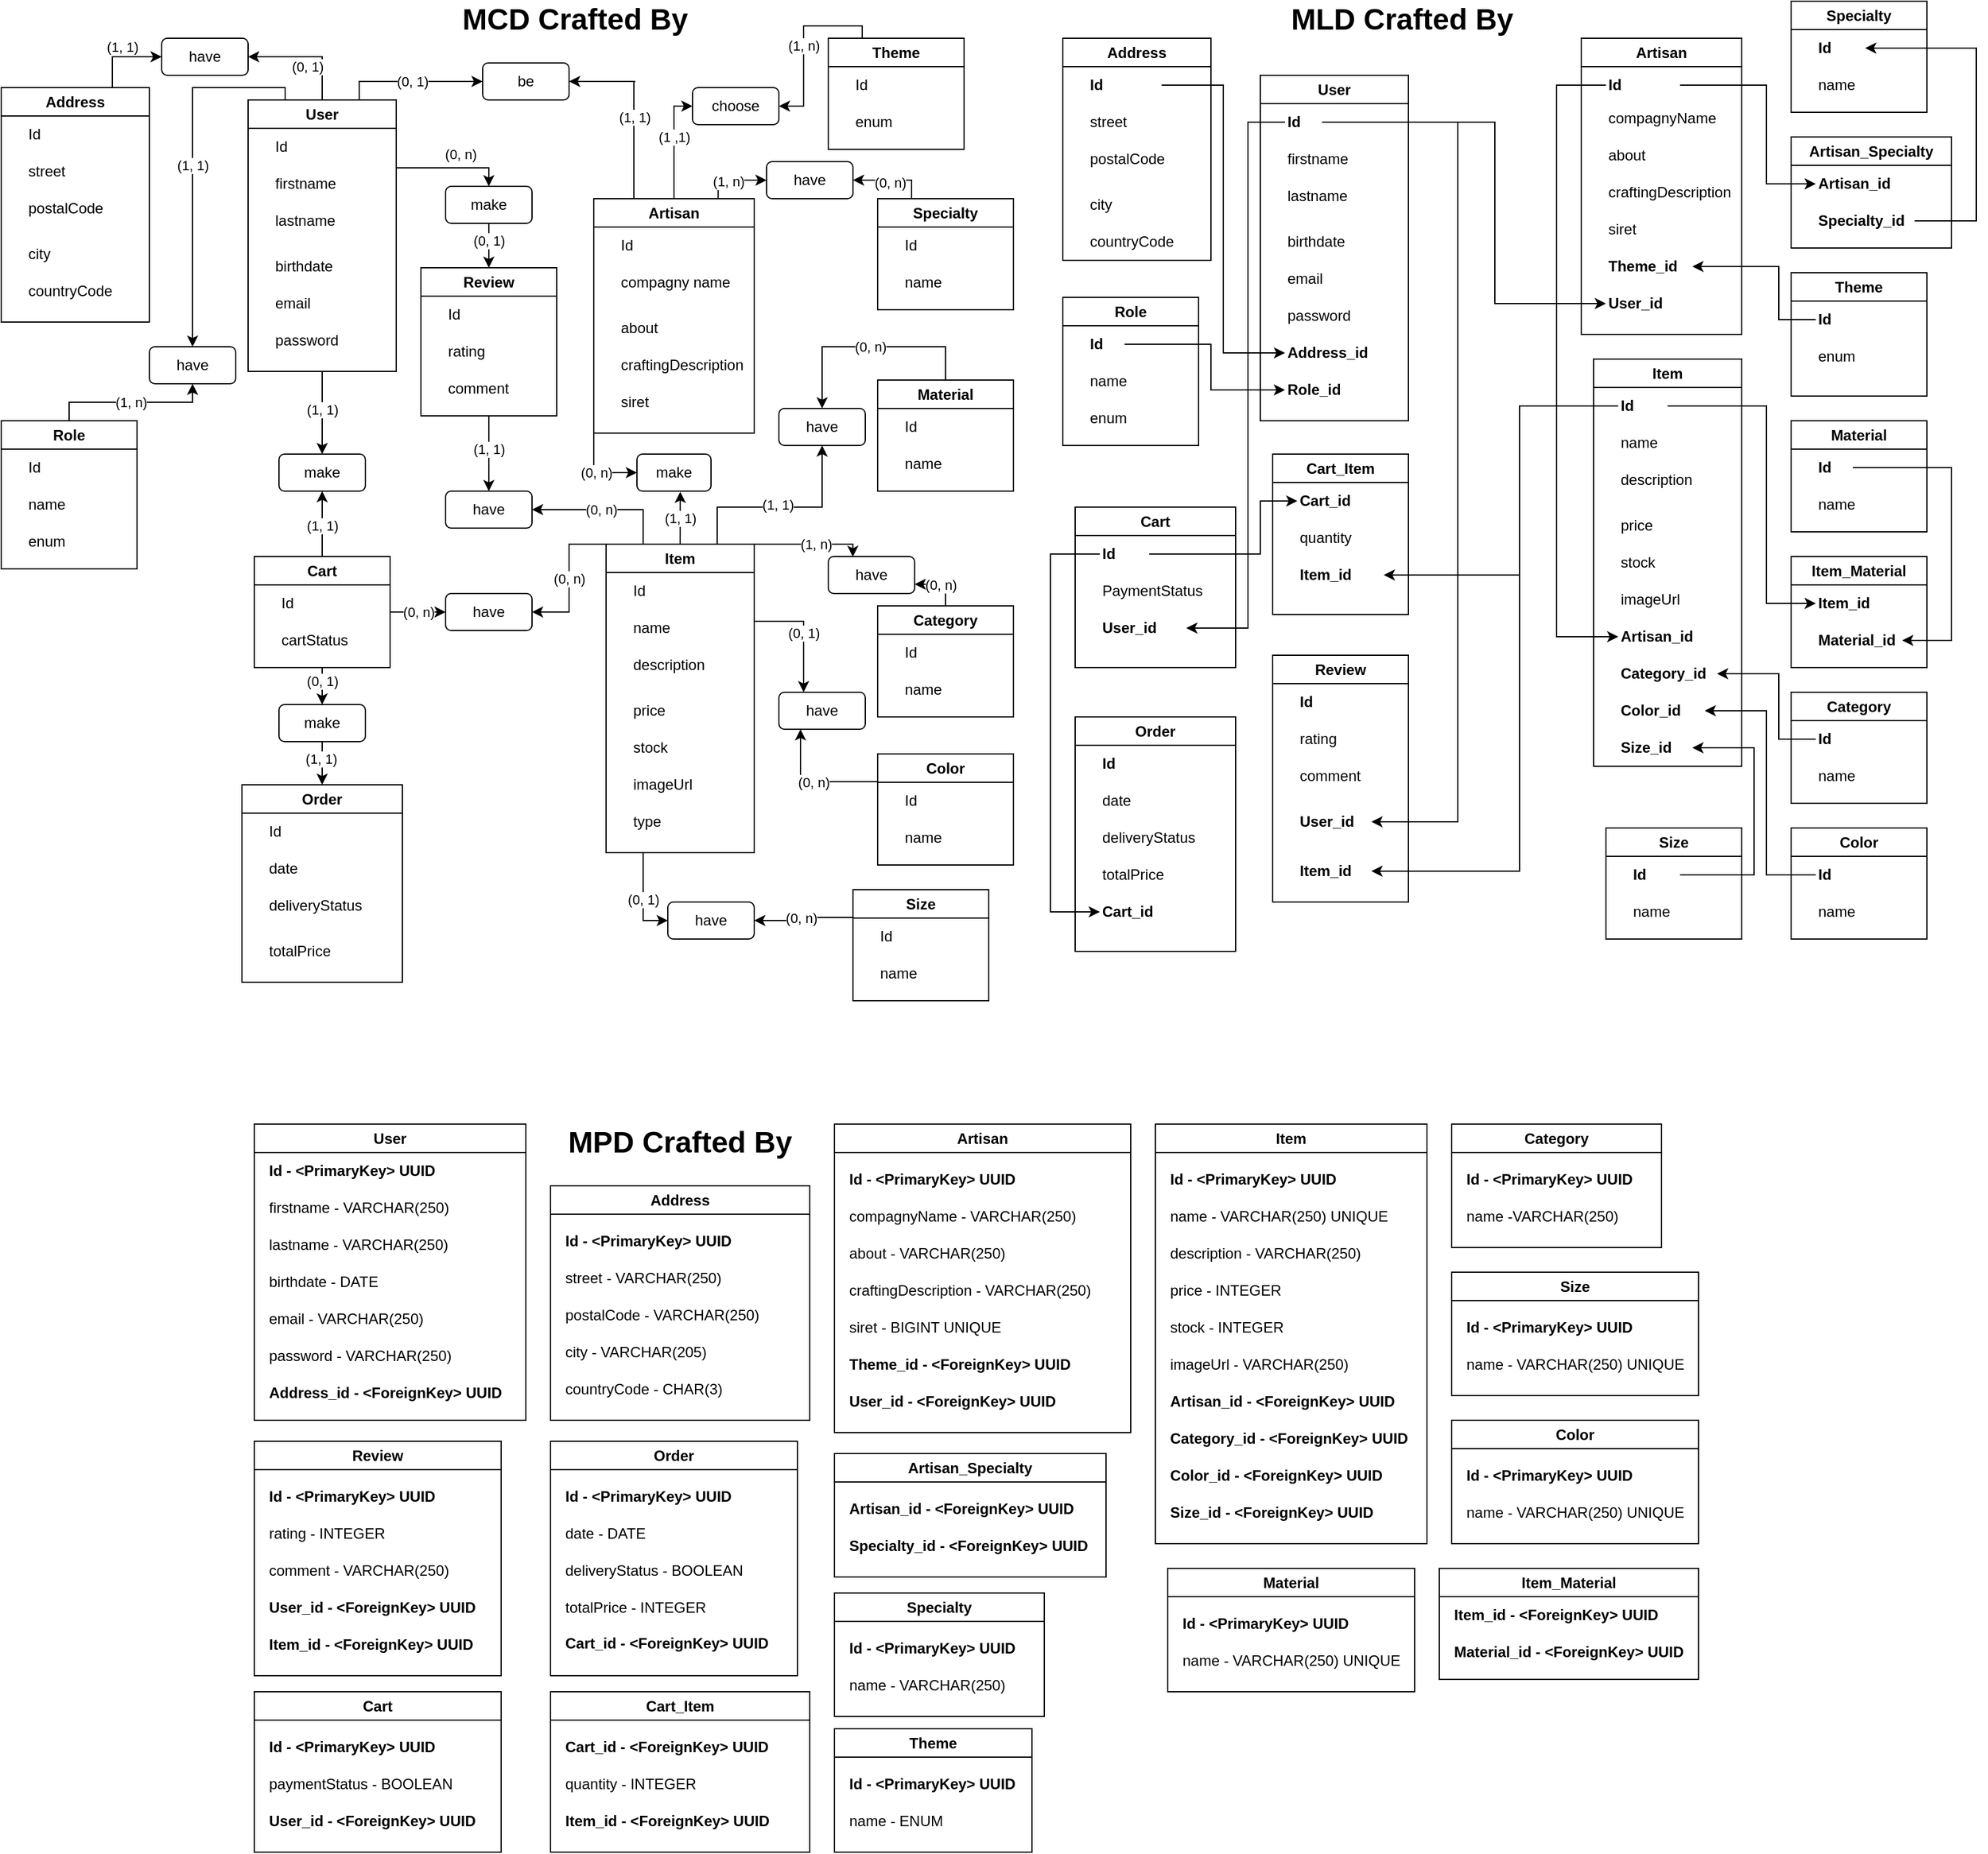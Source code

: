 <mxfile version="24.7.16">
  <diagram name="Page-1" id="c4acf3e9-155e-7222-9cf6-157b1a14988f">
    <mxGraphModel dx="2942" dy="1406" grid="1" gridSize="10" guides="1" tooltips="1" connect="1" arrows="1" fold="1" page="1" pageScale="1" pageWidth="850" pageHeight="1100" background="none" math="0" shadow="0">
      <root>
        <mxCell id="0" />
        <mxCell id="1" parent="0" />
        <mxCell id="f7d2u4jv31vITQ6-mz4s-1" value="User" style="swimlane;whiteSpace=wrap;html=1;" parent="1" vertex="1">
          <mxGeometry x="220" y="100" width="120" height="220" as="geometry" />
        </mxCell>
        <mxCell id="f7d2u4jv31vITQ6-mz4s-2" value="Id" style="text;html=1;align=left;verticalAlign=middle;whiteSpace=wrap;rounded=0;" parent="f7d2u4jv31vITQ6-mz4s-1" vertex="1">
          <mxGeometry x="20" y="23" width="60" height="30" as="geometry" />
        </mxCell>
        <mxCell id="f7d2u4jv31vITQ6-mz4s-3" value="firstname" style="text;html=1;align=left;verticalAlign=middle;whiteSpace=wrap;rounded=0;" parent="f7d2u4jv31vITQ6-mz4s-1" vertex="1">
          <mxGeometry x="20" y="53" width="60" height="30" as="geometry" />
        </mxCell>
        <mxCell id="f7d2u4jv31vITQ6-mz4s-7" value="email" style="text;html=1;align=left;verticalAlign=middle;whiteSpace=wrap;rounded=0;" parent="f7d2u4jv31vITQ6-mz4s-1" vertex="1">
          <mxGeometry x="20" y="150" width="60" height="30" as="geometry" />
        </mxCell>
        <mxCell id="f7d2u4jv31vITQ6-mz4s-6" value="password" style="text;html=1;align=left;verticalAlign=middle;whiteSpace=wrap;rounded=0;" parent="f7d2u4jv31vITQ6-mz4s-1" vertex="1">
          <mxGeometry x="20" y="180" width="60" height="30" as="geometry" />
        </mxCell>
        <mxCell id="f7d2u4jv31vITQ6-mz4s-5" value="birthdate" style="text;html=1;align=left;verticalAlign=middle;whiteSpace=wrap;rounded=0;" parent="f7d2u4jv31vITQ6-mz4s-1" vertex="1">
          <mxGeometry x="20" y="120" width="60" height="30" as="geometry" />
        </mxCell>
        <mxCell id="f7d2u4jv31vITQ6-mz4s-4" value="lastname" style="text;html=1;align=left;verticalAlign=middle;whiteSpace=wrap;rounded=0;" parent="f7d2u4jv31vITQ6-mz4s-1" vertex="1">
          <mxGeometry x="20" y="83" width="60" height="30" as="geometry" />
        </mxCell>
        <mxCell id="f7d2u4jv31vITQ6-mz4s-8" value="Artisan" style="swimlane;whiteSpace=wrap;html=1;" parent="1" vertex="1">
          <mxGeometry x="500" y="180" width="130" height="190" as="geometry" />
        </mxCell>
        <mxCell id="f7d2u4jv31vITQ6-mz4s-9" value="Id" style="text;html=1;align=left;verticalAlign=middle;whiteSpace=wrap;rounded=0;" parent="f7d2u4jv31vITQ6-mz4s-8" vertex="1">
          <mxGeometry x="20" y="23" width="60" height="30" as="geometry" />
        </mxCell>
        <mxCell id="f7d2u4jv31vITQ6-mz4s-10" value="about" style="text;html=1;align=left;verticalAlign=middle;whiteSpace=wrap;rounded=0;" parent="f7d2u4jv31vITQ6-mz4s-8" vertex="1">
          <mxGeometry x="20" y="90" width="60" height="30" as="geometry" />
        </mxCell>
        <mxCell id="f7d2u4jv31vITQ6-mz4s-13" value="siret" style="text;html=1;align=left;verticalAlign=middle;whiteSpace=wrap;rounded=0;" parent="f7d2u4jv31vITQ6-mz4s-8" vertex="1">
          <mxGeometry x="20" y="150" width="60" height="30" as="geometry" />
        </mxCell>
        <mxCell id="f7d2u4jv31vITQ6-mz4s-14" value="craftingDescription" style="text;html=1;align=left;verticalAlign=middle;whiteSpace=wrap;rounded=0;" parent="f7d2u4jv31vITQ6-mz4s-8" vertex="1">
          <mxGeometry x="20" y="120" width="60" height="30" as="geometry" />
        </mxCell>
        <mxCell id="9uM1DZR-QK7J4lqRIidx-146" value="compagny name" style="text;html=1;align=left;verticalAlign=middle;whiteSpace=wrap;rounded=0;" parent="f7d2u4jv31vITQ6-mz4s-8" vertex="1">
          <mxGeometry x="20" y="53" width="100" height="30" as="geometry" />
        </mxCell>
        <mxCell id="f7d2u4jv31vITQ6-mz4s-15" value="Specialty" style="swimlane;whiteSpace=wrap;html=1;" parent="1" vertex="1">
          <mxGeometry x="730" y="180" width="110" height="90" as="geometry" />
        </mxCell>
        <mxCell id="f7d2u4jv31vITQ6-mz4s-16" value="Id" style="text;html=1;align=left;verticalAlign=middle;whiteSpace=wrap;rounded=0;" parent="f7d2u4jv31vITQ6-mz4s-15" vertex="1">
          <mxGeometry x="20" y="23" width="60" height="30" as="geometry" />
        </mxCell>
        <mxCell id="f7d2u4jv31vITQ6-mz4s-17" value="name" style="text;html=1;align=left;verticalAlign=middle;whiteSpace=wrap;rounded=0;" parent="f7d2u4jv31vITQ6-mz4s-15" vertex="1">
          <mxGeometry x="20" y="53" width="60" height="30" as="geometry" />
        </mxCell>
        <mxCell id="f7d2u4jv31vITQ6-mz4s-20" value="Theme" style="swimlane;whiteSpace=wrap;html=1;" parent="1" vertex="1">
          <mxGeometry x="690" y="50" width="110" height="90" as="geometry" />
        </mxCell>
        <mxCell id="f7d2u4jv31vITQ6-mz4s-21" value="Id" style="text;html=1;align=left;verticalAlign=middle;whiteSpace=wrap;rounded=0;" parent="f7d2u4jv31vITQ6-mz4s-20" vertex="1">
          <mxGeometry x="20" y="23" width="60" height="30" as="geometry" />
        </mxCell>
        <mxCell id="f7d2u4jv31vITQ6-mz4s-22" value="enum" style="text;html=1;align=left;verticalAlign=middle;whiteSpace=wrap;rounded=0;" parent="f7d2u4jv31vITQ6-mz4s-20" vertex="1">
          <mxGeometry x="20" y="53" width="60" height="30" as="geometry" />
        </mxCell>
        <mxCell id="f7d2u4jv31vITQ6-mz4s-23" value="Address" style="swimlane;whiteSpace=wrap;html=1;" parent="1" vertex="1">
          <mxGeometry x="20" y="90" width="120" height="190" as="geometry" />
        </mxCell>
        <mxCell id="f7d2u4jv31vITQ6-mz4s-24" value="Id" style="text;html=1;align=left;verticalAlign=middle;whiteSpace=wrap;rounded=0;" parent="f7d2u4jv31vITQ6-mz4s-23" vertex="1">
          <mxGeometry x="20" y="23" width="60" height="30" as="geometry" />
        </mxCell>
        <mxCell id="f7d2u4jv31vITQ6-mz4s-25" value="street" style="text;html=1;align=left;verticalAlign=middle;whiteSpace=wrap;rounded=0;" parent="f7d2u4jv31vITQ6-mz4s-23" vertex="1">
          <mxGeometry x="20" y="53" width="60" height="30" as="geometry" />
        </mxCell>
        <mxCell id="f7d2u4jv31vITQ6-mz4s-26" value="countryCode" style="text;html=1;align=left;verticalAlign=middle;whiteSpace=wrap;rounded=0;" parent="f7d2u4jv31vITQ6-mz4s-23" vertex="1">
          <mxGeometry x="20" y="150" width="60" height="30" as="geometry" />
        </mxCell>
        <mxCell id="f7d2u4jv31vITQ6-mz4s-28" value="city" style="text;html=1;align=left;verticalAlign=middle;whiteSpace=wrap;rounded=0;" parent="f7d2u4jv31vITQ6-mz4s-23" vertex="1">
          <mxGeometry x="20" y="120" width="60" height="30" as="geometry" />
        </mxCell>
        <mxCell id="f7d2u4jv31vITQ6-mz4s-29" value="postalCode" style="text;html=1;align=left;verticalAlign=middle;whiteSpace=wrap;rounded=0;" parent="f7d2u4jv31vITQ6-mz4s-23" vertex="1">
          <mxGeometry x="20" y="83" width="60" height="30" as="geometry" />
        </mxCell>
        <mxCell id="f7d2u4jv31vITQ6-mz4s-30" value="Role" style="swimlane;whiteSpace=wrap;html=1;" parent="1" vertex="1">
          <mxGeometry x="20" y="360" width="110" height="120" as="geometry" />
        </mxCell>
        <mxCell id="f7d2u4jv31vITQ6-mz4s-31" value="Id" style="text;html=1;align=left;verticalAlign=middle;whiteSpace=wrap;rounded=0;" parent="f7d2u4jv31vITQ6-mz4s-30" vertex="1">
          <mxGeometry x="20" y="23" width="60" height="30" as="geometry" />
        </mxCell>
        <mxCell id="f7d2u4jv31vITQ6-mz4s-32" value="name" style="text;html=1;align=left;verticalAlign=middle;whiteSpace=wrap;rounded=0;" parent="f7d2u4jv31vITQ6-mz4s-30" vertex="1">
          <mxGeometry x="20" y="53" width="60" height="30" as="geometry" />
        </mxCell>
        <mxCell id="f7d2u4jv31vITQ6-mz4s-34" value="enum" style="text;html=1;align=left;verticalAlign=middle;whiteSpace=wrap;rounded=0;" parent="f7d2u4jv31vITQ6-mz4s-30" vertex="1">
          <mxGeometry x="20" y="83" width="60" height="30" as="geometry" />
        </mxCell>
        <mxCell id="f7d2u4jv31vITQ6-mz4s-35" value="Item" style="swimlane;whiteSpace=wrap;html=1;" parent="1" vertex="1">
          <mxGeometry x="510" y="460" width="120" height="250" as="geometry" />
        </mxCell>
        <mxCell id="f7d2u4jv31vITQ6-mz4s-36" value="Id" style="text;html=1;align=left;verticalAlign=middle;whiteSpace=wrap;rounded=0;" parent="f7d2u4jv31vITQ6-mz4s-35" vertex="1">
          <mxGeometry x="20" y="23" width="60" height="30" as="geometry" />
        </mxCell>
        <mxCell id="f7d2u4jv31vITQ6-mz4s-37" value="name" style="text;html=1;align=left;verticalAlign=middle;whiteSpace=wrap;rounded=0;" parent="f7d2u4jv31vITQ6-mz4s-35" vertex="1">
          <mxGeometry x="20" y="53" width="60" height="30" as="geometry" />
        </mxCell>
        <mxCell id="f7d2u4jv31vITQ6-mz4s-38" value="stock" style="text;html=1;align=left;verticalAlign=middle;whiteSpace=wrap;rounded=0;" parent="f7d2u4jv31vITQ6-mz4s-35" vertex="1">
          <mxGeometry x="20" y="150" width="60" height="30" as="geometry" />
        </mxCell>
        <mxCell id="f7d2u4jv31vITQ6-mz4s-39" value="imageUrl" style="text;html=1;align=left;verticalAlign=middle;whiteSpace=wrap;rounded=0;" parent="f7d2u4jv31vITQ6-mz4s-35" vertex="1">
          <mxGeometry x="20" y="180" width="60" height="30" as="geometry" />
        </mxCell>
        <mxCell id="f7d2u4jv31vITQ6-mz4s-40" value="price" style="text;html=1;align=left;verticalAlign=middle;whiteSpace=wrap;rounded=0;" parent="f7d2u4jv31vITQ6-mz4s-35" vertex="1">
          <mxGeometry x="20" y="120" width="60" height="30" as="geometry" />
        </mxCell>
        <mxCell id="f7d2u4jv31vITQ6-mz4s-41" value="description" style="text;html=1;align=left;verticalAlign=middle;whiteSpace=wrap;rounded=0;" parent="f7d2u4jv31vITQ6-mz4s-35" vertex="1">
          <mxGeometry x="20" y="83" width="60" height="30" as="geometry" />
        </mxCell>
        <mxCell id="f7d2u4jv31vITQ6-mz4s-42" value="type" style="text;html=1;align=left;verticalAlign=middle;whiteSpace=wrap;rounded=0;" parent="f7d2u4jv31vITQ6-mz4s-35" vertex="1">
          <mxGeometry x="20" y="210" width="60" height="30" as="geometry" />
        </mxCell>
        <mxCell id="f7d2u4jv31vITQ6-mz4s-43" value="Material" style="swimlane;whiteSpace=wrap;html=1;" parent="1" vertex="1">
          <mxGeometry x="730" y="327" width="110" height="90" as="geometry" />
        </mxCell>
        <mxCell id="f7d2u4jv31vITQ6-mz4s-44" value="Id" style="text;html=1;align=left;verticalAlign=middle;whiteSpace=wrap;rounded=0;" parent="f7d2u4jv31vITQ6-mz4s-43" vertex="1">
          <mxGeometry x="20" y="23" width="60" height="30" as="geometry" />
        </mxCell>
        <mxCell id="f7d2u4jv31vITQ6-mz4s-45" value="name" style="text;html=1;align=left;verticalAlign=middle;whiteSpace=wrap;rounded=0;" parent="f7d2u4jv31vITQ6-mz4s-43" vertex="1">
          <mxGeometry x="20" y="53" width="60" height="30" as="geometry" />
        </mxCell>
        <mxCell id="f7d2u4jv31vITQ6-mz4s-48" value="&lt;b&gt;&lt;font style=&quot;font-size: 24px;&quot;&gt;MCD Crafted By&lt;/font&gt;&lt;/b&gt;" style="text;html=1;align=center;verticalAlign=middle;whiteSpace=wrap;rounded=0;" parent="1" vertex="1">
          <mxGeometry x="330" y="20" width="310" height="30" as="geometry" />
        </mxCell>
        <mxCell id="f7d2u4jv31vITQ6-mz4s-49" value="Cart" style="swimlane;whiteSpace=wrap;html=1;" parent="1" vertex="1">
          <mxGeometry x="225" y="470" width="110" height="90" as="geometry" />
        </mxCell>
        <mxCell id="f7d2u4jv31vITQ6-mz4s-50" value="Id" style="text;html=1;align=left;verticalAlign=middle;whiteSpace=wrap;rounded=0;" parent="f7d2u4jv31vITQ6-mz4s-49" vertex="1">
          <mxGeometry x="20" y="23" width="60" height="30" as="geometry" />
        </mxCell>
        <mxCell id="f7d2u4jv31vITQ6-mz4s-51" value="cartStatus" style="text;html=1;align=left;verticalAlign=middle;whiteSpace=wrap;rounded=0;" parent="f7d2u4jv31vITQ6-mz4s-49" vertex="1">
          <mxGeometry x="20" y="53" width="60" height="30" as="geometry" />
        </mxCell>
        <mxCell id="f7d2u4jv31vITQ6-mz4s-52" value="Review" style="swimlane;whiteSpace=wrap;html=1;" parent="1" vertex="1">
          <mxGeometry x="360" y="236" width="110" height="120" as="geometry" />
        </mxCell>
        <mxCell id="f7d2u4jv31vITQ6-mz4s-53" value="Id" style="text;html=1;align=left;verticalAlign=middle;whiteSpace=wrap;rounded=0;" parent="f7d2u4jv31vITQ6-mz4s-52" vertex="1">
          <mxGeometry x="20" y="23" width="60" height="30" as="geometry" />
        </mxCell>
        <mxCell id="f7d2u4jv31vITQ6-mz4s-54" value="rating" style="text;html=1;align=left;verticalAlign=middle;whiteSpace=wrap;rounded=0;" parent="f7d2u4jv31vITQ6-mz4s-52" vertex="1">
          <mxGeometry x="20" y="53" width="60" height="30" as="geometry" />
        </mxCell>
        <mxCell id="f7d2u4jv31vITQ6-mz4s-55" value="comment" style="text;html=1;align=left;verticalAlign=middle;whiteSpace=wrap;rounded=0;" parent="f7d2u4jv31vITQ6-mz4s-52" vertex="1">
          <mxGeometry x="20" y="83" width="60" height="30" as="geometry" />
        </mxCell>
        <mxCell id="f7d2u4jv31vITQ6-mz4s-57" value="Order" style="swimlane;whiteSpace=wrap;html=1;" parent="1" vertex="1">
          <mxGeometry x="215" y="655" width="130" height="160" as="geometry" />
        </mxCell>
        <mxCell id="f7d2u4jv31vITQ6-mz4s-58" value="Id" style="text;html=1;align=left;verticalAlign=middle;whiteSpace=wrap;rounded=0;" parent="f7d2u4jv31vITQ6-mz4s-57" vertex="1">
          <mxGeometry x="20" y="23" width="60" height="30" as="geometry" />
        </mxCell>
        <mxCell id="f7d2u4jv31vITQ6-mz4s-59" value="date" style="text;html=1;align=left;verticalAlign=middle;whiteSpace=wrap;rounded=0;" parent="f7d2u4jv31vITQ6-mz4s-57" vertex="1">
          <mxGeometry x="20" y="53" width="60" height="30" as="geometry" />
        </mxCell>
        <mxCell id="f7d2u4jv31vITQ6-mz4s-60" value="totalPrice" style="text;html=1;align=left;verticalAlign=middle;whiteSpace=wrap;rounded=0;" parent="f7d2u4jv31vITQ6-mz4s-57" vertex="1">
          <mxGeometry x="20" y="120" width="60" height="30" as="geometry" />
        </mxCell>
        <mxCell id="f7d2u4jv31vITQ6-mz4s-61" value="deliveryStatus" style="text;html=1;align=left;verticalAlign=middle;whiteSpace=wrap;rounded=0;" parent="f7d2u4jv31vITQ6-mz4s-57" vertex="1">
          <mxGeometry x="20" y="83" width="60" height="30" as="geometry" />
        </mxCell>
        <mxCell id="f7d2u4jv31vITQ6-mz4s-65" value="Color" style="swimlane;whiteSpace=wrap;html=1;" parent="1" vertex="1">
          <mxGeometry x="730" y="630" width="110" height="90" as="geometry" />
        </mxCell>
        <mxCell id="f7d2u4jv31vITQ6-mz4s-66" value="Id" style="text;html=1;align=left;verticalAlign=middle;whiteSpace=wrap;rounded=0;" parent="f7d2u4jv31vITQ6-mz4s-65" vertex="1">
          <mxGeometry x="20" y="23" width="60" height="30" as="geometry" />
        </mxCell>
        <mxCell id="f7d2u4jv31vITQ6-mz4s-67" value="name" style="text;html=1;align=left;verticalAlign=middle;whiteSpace=wrap;rounded=0;" parent="f7d2u4jv31vITQ6-mz4s-65" vertex="1">
          <mxGeometry x="20" y="53" width="60" height="30" as="geometry" />
        </mxCell>
        <mxCell id="f7d2u4jv31vITQ6-mz4s-68" value="Size" style="swimlane;whiteSpace=wrap;html=1;" parent="1" vertex="1">
          <mxGeometry x="710" y="740" width="110" height="90" as="geometry" />
        </mxCell>
        <mxCell id="f7d2u4jv31vITQ6-mz4s-69" value="Id" style="text;html=1;align=left;verticalAlign=middle;whiteSpace=wrap;rounded=0;" parent="f7d2u4jv31vITQ6-mz4s-68" vertex="1">
          <mxGeometry x="20" y="23" width="60" height="30" as="geometry" />
        </mxCell>
        <mxCell id="f7d2u4jv31vITQ6-mz4s-70" value="name" style="text;html=1;align=left;verticalAlign=middle;whiteSpace=wrap;rounded=0;" parent="f7d2u4jv31vITQ6-mz4s-68" vertex="1">
          <mxGeometry x="20" y="53" width="60" height="30" as="geometry" />
        </mxCell>
        <mxCell id="f7d2u4jv31vITQ6-mz4s-71" value="have" style="rounded=1;whiteSpace=wrap;html=1;" parent="1" vertex="1">
          <mxGeometry x="150" y="50" width="70" height="30" as="geometry" />
        </mxCell>
        <mxCell id="f7d2u4jv31vITQ6-mz4s-72" value="have" style="rounded=1;whiteSpace=wrap;html=1;" parent="1" vertex="1">
          <mxGeometry x="140" y="300" width="70" height="30" as="geometry" />
        </mxCell>
        <mxCell id="f7d2u4jv31vITQ6-mz4s-73" value="have" style="rounded=1;whiteSpace=wrap;html=1;" parent="1" vertex="1">
          <mxGeometry x="640" y="150" width="70" height="30" as="geometry" />
        </mxCell>
        <mxCell id="f7d2u4jv31vITQ6-mz4s-74" value="have" style="rounded=1;whiteSpace=wrap;html=1;" parent="1" vertex="1">
          <mxGeometry x="650" y="350" width="70" height="30" as="geometry" />
        </mxCell>
        <mxCell id="f7d2u4jv31vITQ6-mz4s-75" value="have" style="rounded=1;whiteSpace=wrap;html=1;" parent="1" vertex="1">
          <mxGeometry x="650" y="580" width="70" height="30" as="geometry" />
        </mxCell>
        <mxCell id="f7d2u4jv31vITQ6-mz4s-76" value="have" style="rounded=1;whiteSpace=wrap;html=1;" parent="1" vertex="1">
          <mxGeometry x="560" y="750" width="70" height="30" as="geometry" />
        </mxCell>
        <mxCell id="f7d2u4jv31vITQ6-mz4s-78" value="have" style="rounded=1;whiteSpace=wrap;html=1;" parent="1" vertex="1">
          <mxGeometry x="380" y="500" width="70" height="30" as="geometry" />
        </mxCell>
        <mxCell id="f7d2u4jv31vITQ6-mz4s-79" value="have" style="rounded=1;whiteSpace=wrap;html=1;" parent="1" vertex="1">
          <mxGeometry x="380" y="417" width="70" height="30" as="geometry" />
        </mxCell>
        <mxCell id="f7d2u4jv31vITQ6-mz4s-80" value="make" style="rounded=1;whiteSpace=wrap;html=1;" parent="1" vertex="1">
          <mxGeometry x="380" y="170" width="70" height="30" as="geometry" />
        </mxCell>
        <mxCell id="f7d2u4jv31vITQ6-mz4s-81" value="be" style="rounded=1;whiteSpace=wrap;html=1;" parent="1" vertex="1">
          <mxGeometry x="410" y="70" width="70" height="30" as="geometry" />
        </mxCell>
        <mxCell id="f7d2u4jv31vITQ6-mz4s-82" value="choose" style="rounded=1;whiteSpace=wrap;html=1;" parent="1" vertex="1">
          <mxGeometry x="580" y="90" width="70" height="30" as="geometry" />
        </mxCell>
        <mxCell id="f7d2u4jv31vITQ6-mz4s-83" value="make" style="rounded=1;whiteSpace=wrap;html=1;" parent="1" vertex="1">
          <mxGeometry x="245" y="590" width="70" height="30" as="geometry" />
        </mxCell>
        <mxCell id="f7d2u4jv31vITQ6-mz4s-84" value="make" style="rounded=1;whiteSpace=wrap;html=1;" parent="1" vertex="1">
          <mxGeometry x="245" y="387" width="70" height="30" as="geometry" />
        </mxCell>
        <mxCell id="f7d2u4jv31vITQ6-mz4s-93" value="" style="endArrow=classic;html=1;rounded=0;exitX=0.75;exitY=0;exitDx=0;exitDy=0;edgeStyle=orthogonalEdgeStyle;entryX=0;entryY=0.5;entryDx=0;entryDy=0;" parent="1" source="f7d2u4jv31vITQ6-mz4s-23" target="f7d2u4jv31vITQ6-mz4s-71" edge="1">
          <mxGeometry relative="1" as="geometry">
            <mxPoint x="30" y="210" as="sourcePoint" />
            <mxPoint x="30" y="260" as="targetPoint" />
            <Array as="points">
              <mxPoint x="110" y="65" />
            </Array>
          </mxGeometry>
        </mxCell>
        <mxCell id="f7d2u4jv31vITQ6-mz4s-94" value="(1, 1)" style="edgeLabel;resizable=0;html=1;;align=center;verticalAlign=middle;" parent="f7d2u4jv31vITQ6-mz4s-93" connectable="0" vertex="1">
          <mxGeometry relative="1" as="geometry">
            <mxPoint y="-8" as="offset" />
          </mxGeometry>
        </mxCell>
        <mxCell id="f7d2u4jv31vITQ6-mz4s-97" value="" style="endArrow=classic;html=1;rounded=0;edgeStyle=orthogonalEdgeStyle;entryX=1;entryY=0.5;entryDx=0;entryDy=0;exitX=0.5;exitY=0;exitDx=0;exitDy=0;" parent="1" source="f7d2u4jv31vITQ6-mz4s-1" target="f7d2u4jv31vITQ6-mz4s-71" edge="1">
          <mxGeometry relative="1" as="geometry">
            <mxPoint x="160" y="290" as="sourcePoint" />
            <mxPoint x="50" y="260" as="targetPoint" />
            <Array as="points">
              <mxPoint x="280" y="65" />
            </Array>
          </mxGeometry>
        </mxCell>
        <mxCell id="f7d2u4jv31vITQ6-mz4s-98" value="(0, 1)" style="edgeLabel;resizable=0;html=1;;align=center;verticalAlign=middle;" parent="f7d2u4jv31vITQ6-mz4s-97" connectable="0" vertex="1">
          <mxGeometry relative="1" as="geometry">
            <mxPoint y="8" as="offset" />
          </mxGeometry>
        </mxCell>
        <mxCell id="f7d2u4jv31vITQ6-mz4s-99" value="" style="endArrow=classic;html=1;rounded=0;entryX=0.5;entryY=0;entryDx=0;entryDy=0;edgeStyle=orthogonalEdgeStyle;exitX=0.25;exitY=0;exitDx=0;exitDy=0;" parent="1" source="f7d2u4jv31vITQ6-mz4s-1" target="f7d2u4jv31vITQ6-mz4s-72" edge="1">
          <mxGeometry relative="1" as="geometry">
            <mxPoint x="220" y="330" as="sourcePoint" />
            <mxPoint x="50" y="260" as="targetPoint" />
            <Array as="points">
              <mxPoint x="250" y="90" />
              <mxPoint x="175" y="90" />
            </Array>
          </mxGeometry>
        </mxCell>
        <mxCell id="f7d2u4jv31vITQ6-mz4s-100" value="(1, 1)" style="edgeLabel;resizable=0;html=1;;align=center;verticalAlign=middle;" parent="f7d2u4jv31vITQ6-mz4s-99" connectable="0" vertex="1">
          <mxGeometry relative="1" as="geometry" />
        </mxCell>
        <mxCell id="f7d2u4jv31vITQ6-mz4s-101" value="" style="endArrow=classic;html=1;rounded=0;entryX=0.5;entryY=1;entryDx=0;entryDy=0;edgeStyle=orthogonalEdgeStyle;exitX=0.5;exitY=0;exitDx=0;exitDy=0;" parent="1" source="f7d2u4jv31vITQ6-mz4s-30" target="f7d2u4jv31vITQ6-mz4s-72" edge="1">
          <mxGeometry relative="1" as="geometry">
            <mxPoint x="180" y="370" as="sourcePoint" />
            <mxPoint x="150" y="300" as="targetPoint" />
          </mxGeometry>
        </mxCell>
        <mxCell id="f7d2u4jv31vITQ6-mz4s-102" value="(1, n)" style="edgeLabel;resizable=0;html=1;;align=center;verticalAlign=middle;" parent="f7d2u4jv31vITQ6-mz4s-101" connectable="0" vertex="1">
          <mxGeometry relative="1" as="geometry" />
        </mxCell>
        <mxCell id="f7d2u4jv31vITQ6-mz4s-105" value="" style="endArrow=classic;html=1;rounded=0;entryX=0;entryY=0.5;entryDx=0;entryDy=0;edgeStyle=orthogonalEdgeStyle;exitX=0.75;exitY=0;exitDx=0;exitDy=0;" parent="1" source="f7d2u4jv31vITQ6-mz4s-1" target="f7d2u4jv31vITQ6-mz4s-81" edge="1">
          <mxGeometry relative="1" as="geometry">
            <mxPoint x="230" y="350" as="sourcePoint" />
            <mxPoint x="360" y="410" as="targetPoint" />
          </mxGeometry>
        </mxCell>
        <mxCell id="f7d2u4jv31vITQ6-mz4s-106" value="(0, 1)" style="edgeLabel;resizable=0;html=1;;align=center;verticalAlign=middle;" parent="f7d2u4jv31vITQ6-mz4s-105" connectable="0" vertex="1">
          <mxGeometry relative="1" as="geometry" />
        </mxCell>
        <mxCell id="f7d2u4jv31vITQ6-mz4s-108" value="" style="endArrow=classic;html=1;rounded=0;edgeStyle=orthogonalEdgeStyle;entryX=1;entryY=0.5;entryDx=0;entryDy=0;exitX=0.25;exitY=0;exitDx=0;exitDy=0;" parent="1" source="f7d2u4jv31vITQ6-mz4s-8" target="f7d2u4jv31vITQ6-mz4s-81" edge="1">
          <mxGeometry relative="1" as="geometry">
            <mxPoint x="500" y="130" as="sourcePoint" />
            <mxPoint x="500" y="140" as="targetPoint" />
            <Array as="points">
              <mxPoint x="533" y="86" />
              <mxPoint x="533" y="86" />
              <mxPoint x="533" y="85" />
            </Array>
          </mxGeometry>
        </mxCell>
        <mxCell id="f7d2u4jv31vITQ6-mz4s-109" value="(1, 1)" style="edgeLabel;resizable=0;html=1;;align=center;verticalAlign=middle;" parent="f7d2u4jv31vITQ6-mz4s-108" connectable="0" vertex="1">
          <mxGeometry relative="1" as="geometry">
            <mxPoint y="8" as="offset" />
          </mxGeometry>
        </mxCell>
        <mxCell id="f7d2u4jv31vITQ6-mz4s-111" value="" style="endArrow=classic;html=1;rounded=0;exitX=1;exitY=0.25;exitDx=0;exitDy=0;entryX=0.5;entryY=0;entryDx=0;entryDy=0;edgeStyle=orthogonalEdgeStyle;" parent="1" source="f7d2u4jv31vITQ6-mz4s-1" target="f7d2u4jv31vITQ6-mz4s-80" edge="1">
          <mxGeometry relative="1" as="geometry">
            <mxPoint x="230" y="450" as="sourcePoint" />
            <mxPoint x="330" y="450" as="targetPoint" />
            <Array as="points">
              <mxPoint x="415" y="155" />
            </Array>
          </mxGeometry>
        </mxCell>
        <mxCell id="f7d2u4jv31vITQ6-mz4s-112" value="(0, n)" style="edgeLabel;resizable=0;html=1;;align=center;verticalAlign=middle;" parent="f7d2u4jv31vITQ6-mz4s-111" connectable="0" vertex="1">
          <mxGeometry relative="1" as="geometry">
            <mxPoint x="7" y="-11" as="offset" />
          </mxGeometry>
        </mxCell>
        <mxCell id="f7d2u4jv31vITQ6-mz4s-113" value="" style="endArrow=classic;html=1;rounded=0;exitX=0.5;exitY=1;exitDx=0;exitDy=0;entryX=0.5;entryY=0;entryDx=0;entryDy=0;edgeStyle=orthogonalEdgeStyle;" parent="1" source="f7d2u4jv31vITQ6-mz4s-80" target="f7d2u4jv31vITQ6-mz4s-52" edge="1">
          <mxGeometry relative="1" as="geometry">
            <mxPoint x="120" y="440" as="sourcePoint" />
            <mxPoint x="370" y="430" as="targetPoint" />
          </mxGeometry>
        </mxCell>
        <mxCell id="f7d2u4jv31vITQ6-mz4s-114" value="(0, 1)" style="edgeLabel;resizable=0;html=1;;align=center;verticalAlign=middle;" parent="f7d2u4jv31vITQ6-mz4s-113" connectable="0" vertex="1">
          <mxGeometry relative="1" as="geometry">
            <mxPoint y="-4" as="offset" />
          </mxGeometry>
        </mxCell>
        <mxCell id="f7d2u4jv31vITQ6-mz4s-115" value="" style="endArrow=classic;html=1;rounded=0;exitX=0.775;exitY=0.002;exitDx=0;exitDy=0;entryX=0;entryY=0.5;entryDx=0;entryDy=0;edgeStyle=orthogonalEdgeStyle;exitPerimeter=0;" parent="1" source="f7d2u4jv31vITQ6-mz4s-8" target="f7d2u4jv31vITQ6-mz4s-73" edge="1">
          <mxGeometry relative="1" as="geometry">
            <mxPoint x="240" y="370" as="sourcePoint" />
            <mxPoint x="340" y="370" as="targetPoint" />
          </mxGeometry>
        </mxCell>
        <mxCell id="f7d2u4jv31vITQ6-mz4s-116" value="(1, n)" style="edgeLabel;resizable=0;html=1;;align=center;verticalAlign=middle;" parent="f7d2u4jv31vITQ6-mz4s-115" connectable="0" vertex="1">
          <mxGeometry relative="1" as="geometry">
            <mxPoint x="-4" y="1" as="offset" />
          </mxGeometry>
        </mxCell>
        <mxCell id="f7d2u4jv31vITQ6-mz4s-118" value="" style="endArrow=classic;html=1;rounded=0;exitX=0.5;exitY=0;exitDx=0;exitDy=0;entryX=0;entryY=0.5;entryDx=0;entryDy=0;edgeStyle=orthogonalEdgeStyle;" parent="1" source="f7d2u4jv31vITQ6-mz4s-8" target="f7d2u4jv31vITQ6-mz4s-82" edge="1">
          <mxGeometry relative="1" as="geometry">
            <mxPoint x="560" y="330" as="sourcePoint" />
            <mxPoint x="660" y="330" as="targetPoint" />
          </mxGeometry>
        </mxCell>
        <mxCell id="f7d2u4jv31vITQ6-mz4s-119" value="(1 ,1)" style="edgeLabel;resizable=0;html=1;;align=center;verticalAlign=middle;" parent="f7d2u4jv31vITQ6-mz4s-118" connectable="0" vertex="1">
          <mxGeometry relative="1" as="geometry">
            <mxPoint y="-5" as="offset" />
          </mxGeometry>
        </mxCell>
        <mxCell id="f7d2u4jv31vITQ6-mz4s-120" value="" style="endArrow=classic;html=1;rounded=0;edgeStyle=orthogonalEdgeStyle;exitX=0.25;exitY=0;exitDx=0;exitDy=0;entryX=1;entryY=0.5;entryDx=0;entryDy=0;" parent="1" source="f7d2u4jv31vITQ6-mz4s-15" target="f7d2u4jv31vITQ6-mz4s-73" edge="1">
          <mxGeometry relative="1" as="geometry">
            <mxPoint x="740" y="250" as="sourcePoint" />
            <mxPoint x="790" y="270" as="targetPoint" />
          </mxGeometry>
        </mxCell>
        <mxCell id="f7d2u4jv31vITQ6-mz4s-121" value="(0, n)" style="edgeLabel;resizable=0;html=1;;align=center;verticalAlign=middle;" parent="f7d2u4jv31vITQ6-mz4s-120" connectable="0" vertex="1">
          <mxGeometry relative="1" as="geometry">
            <mxPoint x="-1" y="2" as="offset" />
          </mxGeometry>
        </mxCell>
        <mxCell id="f7d2u4jv31vITQ6-mz4s-122" value="" style="endArrow=classic;html=1;rounded=0;exitX=0.25;exitY=0;exitDx=0;exitDy=0;entryX=1;entryY=0.5;entryDx=0;entryDy=0;edgeStyle=orthogonalEdgeStyle;" parent="1" source="f7d2u4jv31vITQ6-mz4s-20" target="f7d2u4jv31vITQ6-mz4s-82" edge="1">
          <mxGeometry relative="1" as="geometry">
            <mxPoint x="540" y="220" as="sourcePoint" />
            <mxPoint x="640" y="220" as="targetPoint" />
          </mxGeometry>
        </mxCell>
        <mxCell id="f7d2u4jv31vITQ6-mz4s-123" value="(1, n)" style="edgeLabel;resizable=0;html=1;;align=center;verticalAlign=middle;" parent="f7d2u4jv31vITQ6-mz4s-122" connectable="0" vertex="1">
          <mxGeometry relative="1" as="geometry">
            <mxPoint y="2" as="offset" />
          </mxGeometry>
        </mxCell>
        <mxCell id="f7d2u4jv31vITQ6-mz4s-124" value="" style="endArrow=classic;html=1;rounded=0;exitX=0.5;exitY=1;exitDx=0;exitDy=0;entryX=0.5;entryY=0;entryDx=0;entryDy=0;edgeStyle=orthogonalEdgeStyle;" parent="1" source="f7d2u4jv31vITQ6-mz4s-1" target="f7d2u4jv31vITQ6-mz4s-84" edge="1">
          <mxGeometry relative="1" as="geometry">
            <mxPoint x="230" y="590" as="sourcePoint" />
            <mxPoint x="330" y="590" as="targetPoint" />
          </mxGeometry>
        </mxCell>
        <mxCell id="f7d2u4jv31vITQ6-mz4s-125" value="(1, 1)" style="edgeLabel;resizable=0;html=1;;align=center;verticalAlign=middle;" parent="f7d2u4jv31vITQ6-mz4s-124" connectable="0" vertex="1">
          <mxGeometry relative="1" as="geometry">
            <mxPoint y="-3" as="offset" />
          </mxGeometry>
        </mxCell>
        <mxCell id="f7d2u4jv31vITQ6-mz4s-126" value="" style="endArrow=classic;html=1;rounded=0;entryX=0.5;entryY=1;entryDx=0;entryDy=0;exitX=0.5;exitY=0;exitDx=0;exitDy=0;" parent="1" source="f7d2u4jv31vITQ6-mz4s-49" target="f7d2u4jv31vITQ6-mz4s-84" edge="1">
          <mxGeometry relative="1" as="geometry">
            <mxPoint x="320" y="440" as="sourcePoint" />
            <mxPoint x="230" y="660" as="targetPoint" />
          </mxGeometry>
        </mxCell>
        <mxCell id="f7d2u4jv31vITQ6-mz4s-127" value="(1, 1)" style="edgeLabel;resizable=0;html=1;;align=center;verticalAlign=middle;" parent="f7d2u4jv31vITQ6-mz4s-126" connectable="0" vertex="1">
          <mxGeometry relative="1" as="geometry">
            <mxPoint y="1" as="offset" />
          </mxGeometry>
        </mxCell>
        <mxCell id="9uM1DZR-QK7J4lqRIidx-1" value="" style="endArrow=classic;html=1;rounded=0;exitX=0.5;exitY=1;exitDx=0;exitDy=0;entryX=0.5;entryY=0;entryDx=0;entryDy=0;edgeStyle=orthogonalEdgeStyle;" parent="1" source="f7d2u4jv31vITQ6-mz4s-52" target="f7d2u4jv31vITQ6-mz4s-79" edge="1">
          <mxGeometry relative="1" as="geometry">
            <mxPoint x="370" y="520" as="sourcePoint" />
            <mxPoint x="470" y="520" as="targetPoint" />
          </mxGeometry>
        </mxCell>
        <mxCell id="9uM1DZR-QK7J4lqRIidx-2" value="(1, 1)" style="edgeLabel;resizable=0;html=1;;align=center;verticalAlign=middle;" parent="9uM1DZR-QK7J4lqRIidx-1" connectable="0" vertex="1">
          <mxGeometry relative="1" as="geometry">
            <mxPoint y="-4" as="offset" />
          </mxGeometry>
        </mxCell>
        <mxCell id="9uM1DZR-QK7J4lqRIidx-5" value="" style="endArrow=classic;html=1;rounded=0;exitX=0.5;exitY=1;exitDx=0;exitDy=0;entryX=0.5;entryY=0;entryDx=0;entryDy=0;" parent="1" source="f7d2u4jv31vITQ6-mz4s-49" target="f7d2u4jv31vITQ6-mz4s-83" edge="1">
          <mxGeometry relative="1" as="geometry">
            <mxPoint x="300" y="710" as="sourcePoint" />
            <mxPoint x="400" y="710" as="targetPoint" />
          </mxGeometry>
        </mxCell>
        <mxCell id="9uM1DZR-QK7J4lqRIidx-6" value="(0, 1)" style="edgeLabel;resizable=0;html=1;;align=center;verticalAlign=middle;" parent="9uM1DZR-QK7J4lqRIidx-5" connectable="0" vertex="1">
          <mxGeometry relative="1" as="geometry">
            <mxPoint y="-4" as="offset" />
          </mxGeometry>
        </mxCell>
        <mxCell id="9uM1DZR-QK7J4lqRIidx-9" value="" style="endArrow=classic;html=1;rounded=0;exitX=0.5;exitY=1;exitDx=0;exitDy=0;entryX=0.5;entryY=0;entryDx=0;entryDy=0;edgeStyle=orthogonalEdgeStyle;" parent="1" source="f7d2u4jv31vITQ6-mz4s-83" target="f7d2u4jv31vITQ6-mz4s-57" edge="1">
          <mxGeometry relative="1" as="geometry">
            <mxPoint x="300" y="780" as="sourcePoint" />
            <mxPoint x="400" y="780" as="targetPoint" />
          </mxGeometry>
        </mxCell>
        <mxCell id="9uM1DZR-QK7J4lqRIidx-10" value="(1, 1)" style="edgeLabel;resizable=0;html=1;;align=center;verticalAlign=middle;" parent="9uM1DZR-QK7J4lqRIidx-9" connectable="0" vertex="1">
          <mxGeometry relative="1" as="geometry">
            <mxPoint x="-1" y="-4" as="offset" />
          </mxGeometry>
        </mxCell>
        <mxCell id="9uM1DZR-QK7J4lqRIidx-11" value="" style="endArrow=classic;html=1;rounded=0;exitX=1;exitY=0.5;exitDx=0;exitDy=0;entryX=0;entryY=0.5;entryDx=0;entryDy=0;edgeStyle=orthogonalEdgeStyle;" parent="1" source="f7d2u4jv31vITQ6-mz4s-49" target="f7d2u4jv31vITQ6-mz4s-78" edge="1">
          <mxGeometry relative="1" as="geometry">
            <mxPoint x="300" y="640" as="sourcePoint" />
            <mxPoint x="400" y="640" as="targetPoint" />
          </mxGeometry>
        </mxCell>
        <mxCell id="9uM1DZR-QK7J4lqRIidx-12" value="(0, n)" style="edgeLabel;resizable=0;html=1;;align=center;verticalAlign=middle;" parent="9uM1DZR-QK7J4lqRIidx-11" connectable="0" vertex="1">
          <mxGeometry relative="1" as="geometry" />
        </mxCell>
        <mxCell id="9uM1DZR-QK7J4lqRIidx-14" value="" style="endArrow=classic;html=1;rounded=0;exitX=0;exitY=0;exitDx=0;exitDy=0;edgeStyle=orthogonalEdgeStyle;entryX=1;entryY=0.5;entryDx=0;entryDy=0;" parent="1" source="f7d2u4jv31vITQ6-mz4s-35" target="f7d2u4jv31vITQ6-mz4s-78" edge="1">
          <mxGeometry relative="1" as="geometry">
            <mxPoint x="300" y="710" as="sourcePoint" />
            <mxPoint x="460" y="500" as="targetPoint" />
            <Array as="points">
              <mxPoint x="480" y="460" />
              <mxPoint x="480" y="515" />
            </Array>
          </mxGeometry>
        </mxCell>
        <mxCell id="9uM1DZR-QK7J4lqRIidx-15" value="(0, n)" style="edgeLabel;resizable=0;html=1;;align=center;verticalAlign=middle;" parent="9uM1DZR-QK7J4lqRIidx-14" connectable="0" vertex="1">
          <mxGeometry relative="1" as="geometry" />
        </mxCell>
        <mxCell id="9uM1DZR-QK7J4lqRIidx-16" value="" style="endArrow=classic;html=1;rounded=0;exitX=0.75;exitY=0;exitDx=0;exitDy=0;entryX=0.5;entryY=1;entryDx=0;entryDy=0;edgeStyle=orthogonalEdgeStyle;" parent="1" source="f7d2u4jv31vITQ6-mz4s-35" target="f7d2u4jv31vITQ6-mz4s-74" edge="1">
          <mxGeometry relative="1" as="geometry">
            <mxPoint x="450" y="570" as="sourcePoint" />
            <mxPoint x="550" y="570" as="targetPoint" />
            <Array as="points">
              <mxPoint x="600" y="430" />
              <mxPoint x="685" y="430" />
            </Array>
          </mxGeometry>
        </mxCell>
        <mxCell id="9uM1DZR-QK7J4lqRIidx-17" value="(1, 1)" style="edgeLabel;resizable=0;html=1;;align=center;verticalAlign=middle;" parent="9uM1DZR-QK7J4lqRIidx-16" connectable="0" vertex="1">
          <mxGeometry relative="1" as="geometry">
            <mxPoint x="-4" y="-2" as="offset" />
          </mxGeometry>
        </mxCell>
        <mxCell id="9uM1DZR-QK7J4lqRIidx-18" value="" style="endArrow=classic;html=1;rounded=0;entryX=0.5;entryY=0;entryDx=0;entryDy=0;exitX=0.5;exitY=0;exitDx=0;exitDy=0;edgeStyle=orthogonalEdgeStyle;" parent="1" source="f7d2u4jv31vITQ6-mz4s-43" target="f7d2u4jv31vITQ6-mz4s-74" edge="1">
          <mxGeometry relative="1" as="geometry">
            <mxPoint x="730" y="290" as="sourcePoint" />
            <mxPoint x="550" y="570" as="targetPoint" />
            <Array as="points">
              <mxPoint x="785" y="300" />
              <mxPoint x="685" y="300" />
            </Array>
          </mxGeometry>
        </mxCell>
        <mxCell id="9uM1DZR-QK7J4lqRIidx-19" value="(0, n)" style="edgeLabel;resizable=0;html=1;;align=center;verticalAlign=middle;" parent="9uM1DZR-QK7J4lqRIidx-18" connectable="0" vertex="1">
          <mxGeometry relative="1" as="geometry" />
        </mxCell>
        <mxCell id="9uM1DZR-QK7J4lqRIidx-25" value="" style="endArrow=classic;html=1;rounded=0;exitX=1;exitY=0.25;exitDx=0;exitDy=0;edgeStyle=elbowEdgeStyle;" parent="1" source="f7d2u4jv31vITQ6-mz4s-35" edge="1">
          <mxGeometry relative="1" as="geometry">
            <mxPoint x="450" y="780" as="sourcePoint" />
            <mxPoint x="670" y="580" as="targetPoint" />
            <Array as="points">
              <mxPoint x="670" y="530" />
            </Array>
          </mxGeometry>
        </mxCell>
        <mxCell id="9uM1DZR-QK7J4lqRIidx-26" value="(0, 1)" style="edgeLabel;resizable=0;html=1;;align=center;verticalAlign=middle;" parent="9uM1DZR-QK7J4lqRIidx-25" connectable="0" vertex="1">
          <mxGeometry relative="1" as="geometry" />
        </mxCell>
        <mxCell id="9uM1DZR-QK7J4lqRIidx-27" value="" style="endArrow=classic;html=1;rounded=0;entryX=0.25;entryY=1;entryDx=0;entryDy=0;edgeStyle=orthogonalEdgeStyle;exitX=0;exitY=0.25;exitDx=0;exitDy=0;" parent="1" source="f7d2u4jv31vITQ6-mz4s-65" target="f7d2u4jv31vITQ6-mz4s-75" edge="1">
          <mxGeometry relative="1" as="geometry">
            <mxPoint x="700" y="630" as="sourcePoint" />
            <mxPoint x="550" y="780" as="targetPoint" />
          </mxGeometry>
        </mxCell>
        <mxCell id="9uM1DZR-QK7J4lqRIidx-28" value="(0, n)" style="edgeLabel;resizable=0;html=1;;align=center;verticalAlign=middle;" parent="9uM1DZR-QK7J4lqRIidx-27" connectable="0" vertex="1">
          <mxGeometry relative="1" as="geometry" />
        </mxCell>
        <mxCell id="9uM1DZR-QK7J4lqRIidx-29" value="" style="endArrow=classic;html=1;rounded=0;exitX=0.25;exitY=1;exitDx=0;exitDy=0;entryX=0;entryY=0.5;entryDx=0;entryDy=0;edgeStyle=orthogonalEdgeStyle;" parent="1" source="f7d2u4jv31vITQ6-mz4s-35" target="f7d2u4jv31vITQ6-mz4s-76" edge="1">
          <mxGeometry relative="1" as="geometry">
            <mxPoint x="450" y="780" as="sourcePoint" />
            <mxPoint x="550" y="780" as="targetPoint" />
          </mxGeometry>
        </mxCell>
        <mxCell id="9uM1DZR-QK7J4lqRIidx-30" value="(0, 1)" style="edgeLabel;resizable=0;html=1;;align=center;verticalAlign=middle;" parent="9uM1DZR-QK7J4lqRIidx-29" connectable="0" vertex="1">
          <mxGeometry relative="1" as="geometry" />
        </mxCell>
        <mxCell id="9uM1DZR-QK7J4lqRIidx-31" value="" style="endArrow=classic;html=1;rounded=0;exitX=0;exitY=0.25;exitDx=0;exitDy=0;edgeStyle=orthogonalEdgeStyle;entryX=1;entryY=0.5;entryDx=0;entryDy=0;" parent="1" source="f7d2u4jv31vITQ6-mz4s-68" target="f7d2u4jv31vITQ6-mz4s-76" edge="1">
          <mxGeometry relative="1" as="geometry">
            <mxPoint x="450" y="780" as="sourcePoint" />
            <mxPoint x="670" y="750" as="targetPoint" />
          </mxGeometry>
        </mxCell>
        <mxCell id="9uM1DZR-QK7J4lqRIidx-32" value="(0, n)" style="edgeLabel;resizable=0;html=1;;align=center;verticalAlign=middle;" parent="9uM1DZR-QK7J4lqRIidx-31" connectable="0" vertex="1">
          <mxGeometry relative="1" as="geometry">
            <mxPoint x="-2" y="-1" as="offset" />
          </mxGeometry>
        </mxCell>
        <mxCell id="9uM1DZR-QK7J4lqRIidx-33" value="&lt;b&gt;&lt;font style=&quot;font-size: 24px;&quot;&gt;MLD Crafted By&lt;/font&gt;&lt;/b&gt;" style="text;html=1;align=center;verticalAlign=middle;whiteSpace=wrap;rounded=0;" parent="1" vertex="1">
          <mxGeometry x="1040" y="20" width="230" height="30" as="geometry" />
        </mxCell>
        <mxCell id="9uM1DZR-QK7J4lqRIidx-34" value="Address" style="swimlane;whiteSpace=wrap;html=1;" parent="1" vertex="1">
          <mxGeometry x="880" y="50" width="120" height="180" as="geometry" />
        </mxCell>
        <mxCell id="9uM1DZR-QK7J4lqRIidx-35" value="&lt;b&gt;Id&lt;/b&gt;" style="text;html=1;align=left;verticalAlign=middle;whiteSpace=wrap;rounded=0;" parent="9uM1DZR-QK7J4lqRIidx-34" vertex="1">
          <mxGeometry x="20" y="23" width="60" height="30" as="geometry" />
        </mxCell>
        <mxCell id="9uM1DZR-QK7J4lqRIidx-36" value="street" style="text;html=1;align=left;verticalAlign=middle;whiteSpace=wrap;rounded=0;" parent="9uM1DZR-QK7J4lqRIidx-34" vertex="1">
          <mxGeometry x="20" y="53" width="60" height="30" as="geometry" />
        </mxCell>
        <mxCell id="9uM1DZR-QK7J4lqRIidx-37" value="countryCode" style="text;html=1;align=left;verticalAlign=middle;whiteSpace=wrap;rounded=0;" parent="9uM1DZR-QK7J4lqRIidx-34" vertex="1">
          <mxGeometry x="20" y="150" width="60" height="30" as="geometry" />
        </mxCell>
        <mxCell id="9uM1DZR-QK7J4lqRIidx-38" value="city" style="text;html=1;align=left;verticalAlign=middle;whiteSpace=wrap;rounded=0;" parent="9uM1DZR-QK7J4lqRIidx-34" vertex="1">
          <mxGeometry x="20" y="120" width="60" height="30" as="geometry" />
        </mxCell>
        <mxCell id="9uM1DZR-QK7J4lqRIidx-39" value="postalCode" style="text;html=1;align=left;verticalAlign=middle;whiteSpace=wrap;rounded=0;" parent="9uM1DZR-QK7J4lqRIidx-34" vertex="1">
          <mxGeometry x="20" y="83" width="60" height="30" as="geometry" />
        </mxCell>
        <mxCell id="9uM1DZR-QK7J4lqRIidx-40" value="Role" style="swimlane;whiteSpace=wrap;html=1;" parent="1" vertex="1">
          <mxGeometry x="880" y="260" width="110" height="120" as="geometry" />
        </mxCell>
        <mxCell id="9uM1DZR-QK7J4lqRIidx-41" value="&lt;b&gt;Id&lt;/b&gt;" style="text;html=1;align=left;verticalAlign=middle;whiteSpace=wrap;rounded=0;" parent="9uM1DZR-QK7J4lqRIidx-40" vertex="1">
          <mxGeometry x="20" y="23" width="30" height="30" as="geometry" />
        </mxCell>
        <mxCell id="9uM1DZR-QK7J4lqRIidx-42" value="name" style="text;html=1;align=left;verticalAlign=middle;whiteSpace=wrap;rounded=0;" parent="9uM1DZR-QK7J4lqRIidx-40" vertex="1">
          <mxGeometry x="20" y="53" width="60" height="30" as="geometry" />
        </mxCell>
        <mxCell id="9uM1DZR-QK7J4lqRIidx-43" value="enum" style="text;html=1;align=left;verticalAlign=middle;whiteSpace=wrap;rounded=0;" parent="9uM1DZR-QK7J4lqRIidx-40" vertex="1">
          <mxGeometry x="20" y="83" width="60" height="30" as="geometry" />
        </mxCell>
        <mxCell id="9uM1DZR-QK7J4lqRIidx-44" value="Specialty" style="swimlane;whiteSpace=wrap;html=1;" parent="1" vertex="1">
          <mxGeometry x="1470" y="20" width="110" height="90" as="geometry" />
        </mxCell>
        <mxCell id="9uM1DZR-QK7J4lqRIidx-45" value="&lt;b&gt;Id&lt;/b&gt;" style="text;html=1;align=left;verticalAlign=middle;whiteSpace=wrap;rounded=0;" parent="9uM1DZR-QK7J4lqRIidx-44" vertex="1">
          <mxGeometry x="20" y="23" width="40" height="30" as="geometry" />
        </mxCell>
        <mxCell id="9uM1DZR-QK7J4lqRIidx-46" value="name" style="text;html=1;align=left;verticalAlign=middle;whiteSpace=wrap;rounded=0;" parent="9uM1DZR-QK7J4lqRIidx-44" vertex="1">
          <mxGeometry x="20" y="53" width="60" height="30" as="geometry" />
        </mxCell>
        <mxCell id="9uM1DZR-QK7J4lqRIidx-47" value="Theme" style="swimlane;whiteSpace=wrap;html=1;" parent="1" vertex="1">
          <mxGeometry x="1470" y="240" width="110" height="100" as="geometry" />
        </mxCell>
        <mxCell id="9uM1DZR-QK7J4lqRIidx-48" value="&lt;b&gt;Id&lt;/b&gt;" style="text;html=1;align=left;verticalAlign=middle;whiteSpace=wrap;rounded=0;" parent="9uM1DZR-QK7J4lqRIidx-47" vertex="1">
          <mxGeometry x="20" y="23" width="60" height="30" as="geometry" />
        </mxCell>
        <mxCell id="9uM1DZR-QK7J4lqRIidx-49" value="enum" style="text;html=1;align=left;verticalAlign=middle;whiteSpace=wrap;rounded=0;" parent="9uM1DZR-QK7J4lqRIidx-47" vertex="1">
          <mxGeometry x="20" y="53" width="60" height="30" as="geometry" />
        </mxCell>
        <mxCell id="9uM1DZR-QK7J4lqRIidx-50" value="User" style="swimlane;whiteSpace=wrap;html=1;" parent="1" vertex="1">
          <mxGeometry x="1040" y="80" width="120" height="280" as="geometry" />
        </mxCell>
        <mxCell id="9uM1DZR-QK7J4lqRIidx-51" value="&lt;b&gt;Id&lt;/b&gt;" style="text;html=1;align=left;verticalAlign=middle;whiteSpace=wrap;rounded=0;" parent="9uM1DZR-QK7J4lqRIidx-50" vertex="1">
          <mxGeometry x="20" y="23" width="30" height="30" as="geometry" />
        </mxCell>
        <mxCell id="9uM1DZR-QK7J4lqRIidx-52" value="firstname" style="text;html=1;align=left;verticalAlign=middle;whiteSpace=wrap;rounded=0;" parent="9uM1DZR-QK7J4lqRIidx-50" vertex="1">
          <mxGeometry x="20" y="53" width="60" height="30" as="geometry" />
        </mxCell>
        <mxCell id="9uM1DZR-QK7J4lqRIidx-53" value="email" style="text;html=1;align=left;verticalAlign=middle;whiteSpace=wrap;rounded=0;" parent="9uM1DZR-QK7J4lqRIidx-50" vertex="1">
          <mxGeometry x="20" y="150" width="60" height="30" as="geometry" />
        </mxCell>
        <mxCell id="9uM1DZR-QK7J4lqRIidx-54" value="password" style="text;html=1;align=left;verticalAlign=middle;whiteSpace=wrap;rounded=0;" parent="9uM1DZR-QK7J4lqRIidx-50" vertex="1">
          <mxGeometry x="20" y="180" width="60" height="30" as="geometry" />
        </mxCell>
        <mxCell id="9uM1DZR-QK7J4lqRIidx-55" value="birthdate" style="text;html=1;align=left;verticalAlign=middle;whiteSpace=wrap;rounded=0;" parent="9uM1DZR-QK7J4lqRIidx-50" vertex="1">
          <mxGeometry x="20" y="120" width="60" height="30" as="geometry" />
        </mxCell>
        <mxCell id="9uM1DZR-QK7J4lqRIidx-56" value="lastname" style="text;html=1;align=left;verticalAlign=middle;whiteSpace=wrap;rounded=0;" parent="9uM1DZR-QK7J4lqRIidx-50" vertex="1">
          <mxGeometry x="20" y="83" width="60" height="30" as="geometry" />
        </mxCell>
        <mxCell id="9uM1DZR-QK7J4lqRIidx-106" value="&lt;b&gt;Role_id&lt;/b&gt;" style="text;html=1;align=left;verticalAlign=middle;whiteSpace=wrap;rounded=0;" parent="9uM1DZR-QK7J4lqRIidx-50" vertex="1">
          <mxGeometry x="20" y="240" width="60" height="30" as="geometry" />
        </mxCell>
        <mxCell id="9uM1DZR-QK7J4lqRIidx-132" value="&lt;b&gt;Address_id&lt;/b&gt;" style="text;html=1;align=left;verticalAlign=middle;whiteSpace=wrap;rounded=0;" parent="9uM1DZR-QK7J4lqRIidx-50" vertex="1">
          <mxGeometry x="20" y="210" width="60" height="30" as="geometry" />
        </mxCell>
        <mxCell id="9uM1DZR-QK7J4lqRIidx-59" value="Artisan" style="swimlane;whiteSpace=wrap;html=1;" parent="1" vertex="1">
          <mxGeometry x="1300" y="50" width="130" height="240" as="geometry" />
        </mxCell>
        <mxCell id="9uM1DZR-QK7J4lqRIidx-60" value="&lt;b&gt;Id&lt;/b&gt;" style="text;html=1;align=left;verticalAlign=middle;whiteSpace=wrap;rounded=0;" parent="9uM1DZR-QK7J4lqRIidx-59" vertex="1">
          <mxGeometry x="20" y="23" width="60" height="30" as="geometry" />
        </mxCell>
        <mxCell id="9uM1DZR-QK7J4lqRIidx-61" value="about" style="text;html=1;align=left;verticalAlign=middle;whiteSpace=wrap;rounded=0;" parent="9uM1DZR-QK7J4lqRIidx-59" vertex="1">
          <mxGeometry x="20" y="80" width="60" height="30" as="geometry" />
        </mxCell>
        <mxCell id="9uM1DZR-QK7J4lqRIidx-62" value="siret" style="text;html=1;align=left;verticalAlign=middle;whiteSpace=wrap;rounded=0;" parent="9uM1DZR-QK7J4lqRIidx-59" vertex="1">
          <mxGeometry x="20" y="140" width="60" height="30" as="geometry" />
        </mxCell>
        <mxCell id="9uM1DZR-QK7J4lqRIidx-63" value="craftingDescription" style="text;html=1;align=left;verticalAlign=middle;whiteSpace=wrap;rounded=0;" parent="9uM1DZR-QK7J4lqRIidx-59" vertex="1">
          <mxGeometry x="20" y="110" width="60" height="30" as="geometry" />
        </mxCell>
        <mxCell id="9uM1DZR-QK7J4lqRIidx-64" value="&lt;b&gt;User_id&lt;/b&gt;" style="text;html=1;align=left;verticalAlign=middle;whiteSpace=wrap;rounded=0;" parent="9uM1DZR-QK7J4lqRIidx-59" vertex="1">
          <mxGeometry x="20" y="200" width="60" height="30" as="geometry" />
        </mxCell>
        <mxCell id="9uM1DZR-QK7J4lqRIidx-105" value="&lt;b&gt;Theme_id&lt;/b&gt;" style="text;html=1;align=left;verticalAlign=middle;whiteSpace=wrap;rounded=0;" parent="9uM1DZR-QK7J4lqRIidx-59" vertex="1">
          <mxGeometry x="20" y="170" width="70" height="30" as="geometry" />
        </mxCell>
        <mxCell id="9uM1DZR-QK7J4lqRIidx-145" value="compagnyName" style="text;html=1;align=left;verticalAlign=middle;whiteSpace=wrap;rounded=0;" parent="9uM1DZR-QK7J4lqRIidx-59" vertex="1">
          <mxGeometry x="20" y="50" width="60" height="30" as="geometry" />
        </mxCell>
        <mxCell id="9uM1DZR-QK7J4lqRIidx-65" value="Review" style="swimlane;whiteSpace=wrap;html=1;" parent="1" vertex="1">
          <mxGeometry x="1050" y="550" width="110" height="200" as="geometry" />
        </mxCell>
        <mxCell id="9uM1DZR-QK7J4lqRIidx-66" value="&lt;b&gt;Id&lt;/b&gt;" style="text;html=1;align=left;verticalAlign=middle;whiteSpace=wrap;rounded=0;" parent="9uM1DZR-QK7J4lqRIidx-65" vertex="1">
          <mxGeometry x="20" y="23" width="60" height="30" as="geometry" />
        </mxCell>
        <mxCell id="9uM1DZR-QK7J4lqRIidx-67" value="rating" style="text;html=1;align=left;verticalAlign=middle;whiteSpace=wrap;rounded=0;" parent="9uM1DZR-QK7J4lqRIidx-65" vertex="1">
          <mxGeometry x="20" y="53" width="60" height="30" as="geometry" />
        </mxCell>
        <mxCell id="9uM1DZR-QK7J4lqRIidx-68" value="comment" style="text;html=1;align=left;verticalAlign=middle;whiteSpace=wrap;rounded=0;" parent="9uM1DZR-QK7J4lqRIidx-65" vertex="1">
          <mxGeometry x="20" y="83" width="60" height="30" as="geometry" />
        </mxCell>
        <mxCell id="9uM1DZR-QK7J4lqRIidx-98" value="&lt;b&gt;User_id&lt;/b&gt;" style="text;html=1;align=left;verticalAlign=middle;whiteSpace=wrap;rounded=0;" parent="9uM1DZR-QK7J4lqRIidx-65" vertex="1">
          <mxGeometry x="20" y="120" width="60" height="30" as="geometry" />
        </mxCell>
        <mxCell id="9uM1DZR-QK7J4lqRIidx-99" value="&lt;b&gt;Item_id&lt;/b&gt;" style="text;html=1;align=left;verticalAlign=middle;whiteSpace=wrap;rounded=0;" parent="9uM1DZR-QK7J4lqRIidx-65" vertex="1">
          <mxGeometry x="20" y="160" width="60" height="30" as="geometry" />
        </mxCell>
        <mxCell id="9uM1DZR-QK7J4lqRIidx-69" value="Item" style="swimlane;whiteSpace=wrap;html=1;" parent="1" vertex="1">
          <mxGeometry x="1310" y="310" width="120" height="330" as="geometry" />
        </mxCell>
        <mxCell id="9uM1DZR-QK7J4lqRIidx-70" value="&lt;b&gt;Id&lt;/b&gt;" style="text;html=1;align=left;verticalAlign=middle;whiteSpace=wrap;rounded=0;" parent="9uM1DZR-QK7J4lqRIidx-69" vertex="1">
          <mxGeometry x="20" y="23" width="40" height="30" as="geometry" />
        </mxCell>
        <mxCell id="9uM1DZR-QK7J4lqRIidx-71" value="name" style="text;html=1;align=left;verticalAlign=middle;whiteSpace=wrap;rounded=0;" parent="9uM1DZR-QK7J4lqRIidx-69" vertex="1">
          <mxGeometry x="20" y="53" width="60" height="30" as="geometry" />
        </mxCell>
        <mxCell id="9uM1DZR-QK7J4lqRIidx-72" value="stock" style="text;html=1;align=left;verticalAlign=middle;whiteSpace=wrap;rounded=0;" parent="9uM1DZR-QK7J4lqRIidx-69" vertex="1">
          <mxGeometry x="20" y="150" width="60" height="30" as="geometry" />
        </mxCell>
        <mxCell id="9uM1DZR-QK7J4lqRIidx-73" value="imageUrl" style="text;html=1;align=left;verticalAlign=middle;whiteSpace=wrap;rounded=0;" parent="9uM1DZR-QK7J4lqRIidx-69" vertex="1">
          <mxGeometry x="20" y="180" width="60" height="30" as="geometry" />
        </mxCell>
        <mxCell id="9uM1DZR-QK7J4lqRIidx-74" value="price" style="text;html=1;align=left;verticalAlign=middle;whiteSpace=wrap;rounded=0;" parent="9uM1DZR-QK7J4lqRIidx-69" vertex="1">
          <mxGeometry x="20" y="120" width="60" height="30" as="geometry" />
        </mxCell>
        <mxCell id="9uM1DZR-QK7J4lqRIidx-75" value="description" style="text;html=1;align=left;verticalAlign=middle;whiteSpace=wrap;rounded=0;" parent="9uM1DZR-QK7J4lqRIidx-69" vertex="1">
          <mxGeometry x="20" y="83" width="60" height="30" as="geometry" />
        </mxCell>
        <mxCell id="9uM1DZR-QK7J4lqRIidx-111" value="&lt;b&gt;Artisan_id&lt;/b&gt;" style="text;html=1;align=left;verticalAlign=middle;whiteSpace=wrap;rounded=0;" parent="9uM1DZR-QK7J4lqRIidx-69" vertex="1">
          <mxGeometry x="20" y="210" width="70" height="30" as="geometry" />
        </mxCell>
        <mxCell id="9uM1DZR-QK7J4lqRIidx-125" value="&lt;b&gt;Category_id&lt;/b&gt;" style="text;html=1;align=left;verticalAlign=middle;whiteSpace=wrap;rounded=0;" parent="9uM1DZR-QK7J4lqRIidx-69" vertex="1">
          <mxGeometry x="20" y="240" width="80" height="30" as="geometry" />
        </mxCell>
        <mxCell id="9uM1DZR-QK7J4lqRIidx-126" value="&lt;b&gt;Color_id&lt;/b&gt;" style="text;html=1;align=left;verticalAlign=middle;whiteSpace=wrap;rounded=0;" parent="9uM1DZR-QK7J4lqRIidx-69" vertex="1">
          <mxGeometry x="20" y="270" width="70" height="30" as="geometry" />
        </mxCell>
        <mxCell id="9uM1DZR-QK7J4lqRIidx-127" value="&lt;b&gt;Size_id&lt;/b&gt;" style="text;html=1;align=left;verticalAlign=middle;whiteSpace=wrap;rounded=0;" parent="9uM1DZR-QK7J4lqRIidx-69" vertex="1">
          <mxGeometry x="20" y="300" width="60" height="30" as="geometry" />
        </mxCell>
        <mxCell id="9uM1DZR-QK7J4lqRIidx-79" value="Material" style="swimlane;whiteSpace=wrap;html=1;" parent="1" vertex="1">
          <mxGeometry x="1470" y="360" width="110" height="90" as="geometry" />
        </mxCell>
        <mxCell id="9uM1DZR-QK7J4lqRIidx-80" value="&lt;b&gt;Id&lt;/b&gt;" style="text;html=1;align=left;verticalAlign=middle;whiteSpace=wrap;rounded=0;" parent="9uM1DZR-QK7J4lqRIidx-79" vertex="1">
          <mxGeometry x="20" y="23" width="30" height="30" as="geometry" />
        </mxCell>
        <mxCell id="9uM1DZR-QK7J4lqRIidx-81" value="name" style="text;html=1;align=left;verticalAlign=middle;whiteSpace=wrap;rounded=0;" parent="9uM1DZR-QK7J4lqRIidx-79" vertex="1">
          <mxGeometry x="20" y="53" width="60" height="30" as="geometry" />
        </mxCell>
        <mxCell id="9uM1DZR-QK7J4lqRIidx-82" value="Color" style="swimlane;whiteSpace=wrap;html=1;" parent="1" vertex="1">
          <mxGeometry x="1470" y="690" width="110" height="90" as="geometry" />
        </mxCell>
        <mxCell id="9uM1DZR-QK7J4lqRIidx-83" value="&lt;b&gt;Id&lt;/b&gt;" style="text;html=1;align=left;verticalAlign=middle;whiteSpace=wrap;rounded=0;" parent="9uM1DZR-QK7J4lqRIidx-82" vertex="1">
          <mxGeometry x="20" y="23" width="60" height="30" as="geometry" />
        </mxCell>
        <mxCell id="9uM1DZR-QK7J4lqRIidx-84" value="name" style="text;html=1;align=left;verticalAlign=middle;whiteSpace=wrap;rounded=0;" parent="9uM1DZR-QK7J4lqRIidx-82" vertex="1">
          <mxGeometry x="20" y="53" width="60" height="30" as="geometry" />
        </mxCell>
        <mxCell id="9uM1DZR-QK7J4lqRIidx-85" value="Size" style="swimlane;whiteSpace=wrap;html=1;" parent="1" vertex="1">
          <mxGeometry x="1320" y="690" width="110" height="90" as="geometry" />
        </mxCell>
        <mxCell id="9uM1DZR-QK7J4lqRIidx-86" value="&lt;b&gt;Id&lt;/b&gt;" style="text;html=1;align=left;verticalAlign=middle;whiteSpace=wrap;rounded=0;" parent="9uM1DZR-QK7J4lqRIidx-85" vertex="1">
          <mxGeometry x="20" y="23" width="40" height="30" as="geometry" />
        </mxCell>
        <mxCell id="9uM1DZR-QK7J4lqRIidx-87" value="name" style="text;html=1;align=left;verticalAlign=middle;whiteSpace=wrap;rounded=0;" parent="9uM1DZR-QK7J4lqRIidx-85" vertex="1">
          <mxGeometry x="20" y="53" width="60" height="30" as="geometry" />
        </mxCell>
        <mxCell id="9uM1DZR-QK7J4lqRIidx-90" value="Cart" style="swimlane;whiteSpace=wrap;html=1;" parent="1" vertex="1">
          <mxGeometry x="890" y="430" width="130" height="130" as="geometry" />
        </mxCell>
        <mxCell id="9uM1DZR-QK7J4lqRIidx-91" value="&lt;b&gt;Id&lt;/b&gt;" style="text;html=1;align=left;verticalAlign=middle;whiteSpace=wrap;rounded=0;" parent="9uM1DZR-QK7J4lqRIidx-90" vertex="1">
          <mxGeometry x="20" y="23" width="40" height="30" as="geometry" />
        </mxCell>
        <mxCell id="9uM1DZR-QK7J4lqRIidx-92" value="PaymentStatus" style="text;html=1;align=left;verticalAlign=middle;whiteSpace=wrap;rounded=0;" parent="9uM1DZR-QK7J4lqRIidx-90" vertex="1">
          <mxGeometry x="20" y="53" width="90" height="30" as="geometry" />
        </mxCell>
        <mxCell id="9uM1DZR-QK7J4lqRIidx-133" value="&lt;b&gt;User_id&lt;/b&gt;" style="text;html=1;align=left;verticalAlign=middle;whiteSpace=wrap;rounded=0;" parent="9uM1DZR-QK7J4lqRIidx-90" vertex="1">
          <mxGeometry x="20" y="83" width="70" height="30" as="geometry" />
        </mxCell>
        <mxCell id="9uM1DZR-QK7J4lqRIidx-93" value="Order" style="swimlane;whiteSpace=wrap;html=1;" parent="1" vertex="1">
          <mxGeometry x="890" y="600" width="130" height="190" as="geometry" />
        </mxCell>
        <mxCell id="9uM1DZR-QK7J4lqRIidx-94" value="&lt;b&gt;Id&lt;/b&gt;" style="text;html=1;align=left;verticalAlign=middle;whiteSpace=wrap;rounded=0;" parent="9uM1DZR-QK7J4lqRIidx-93" vertex="1">
          <mxGeometry x="20" y="23" width="60" height="30" as="geometry" />
        </mxCell>
        <mxCell id="9uM1DZR-QK7J4lqRIidx-95" value="date" style="text;html=1;align=left;verticalAlign=middle;whiteSpace=wrap;rounded=0;" parent="9uM1DZR-QK7J4lqRIidx-93" vertex="1">
          <mxGeometry x="20" y="53" width="60" height="30" as="geometry" />
        </mxCell>
        <mxCell id="9uM1DZR-QK7J4lqRIidx-96" value="totalPrice" style="text;html=1;align=left;verticalAlign=middle;whiteSpace=wrap;rounded=0;" parent="9uM1DZR-QK7J4lqRIidx-93" vertex="1">
          <mxGeometry x="20" y="113" width="60" height="30" as="geometry" />
        </mxCell>
        <mxCell id="9uM1DZR-QK7J4lqRIidx-97" value="deliveryStatus" style="text;html=1;align=left;verticalAlign=middle;whiteSpace=wrap;rounded=0;" parent="9uM1DZR-QK7J4lqRIidx-93" vertex="1">
          <mxGeometry x="20" y="83" width="60" height="30" as="geometry" />
        </mxCell>
        <mxCell id="9uM1DZR-QK7J4lqRIidx-141" value="&lt;b&gt;Cart_id&lt;/b&gt;" style="text;html=1;align=left;verticalAlign=middle;whiteSpace=wrap;rounded=0;" parent="9uM1DZR-QK7J4lqRIidx-93" vertex="1">
          <mxGeometry x="20" y="143" width="60" height="30" as="geometry" />
        </mxCell>
        <mxCell id="9uM1DZR-QK7J4lqRIidx-100" value="" style="endArrow=classic;html=1;rounded=0;entryX=0;entryY=0.5;entryDx=0;entryDy=0;edgeStyle=orthogonalEdgeStyle;exitX=1;exitY=0.5;exitDx=0;exitDy=0;" parent="1" source="9uM1DZR-QK7J4lqRIidx-35" target="9uM1DZR-QK7J4lqRIidx-132" edge="1">
          <mxGeometry width="50" height="50" relative="1" as="geometry">
            <mxPoint x="960" y="225" as="sourcePoint" />
            <mxPoint x="980" y="280" as="targetPoint" />
            <Array as="points">
              <mxPoint x="1010" y="88" />
              <mxPoint x="1010" y="305" />
            </Array>
          </mxGeometry>
        </mxCell>
        <mxCell id="9uM1DZR-QK7J4lqRIidx-102" value="" style="endArrow=classic;html=1;rounded=0;exitX=1;exitY=0.5;exitDx=0;exitDy=0;entryX=0;entryY=0.5;entryDx=0;entryDy=0;edgeStyle=orthogonalEdgeStyle;" parent="1" source="9uM1DZR-QK7J4lqRIidx-51" target="9uM1DZR-QK7J4lqRIidx-64" edge="1">
          <mxGeometry width="50" height="50" relative="1" as="geometry">
            <mxPoint x="1160" y="340" as="sourcePoint" />
            <mxPoint x="1210" y="290" as="targetPoint" />
            <Array as="points">
              <mxPoint x="1230" y="118" />
              <mxPoint x="1230" y="265" />
            </Array>
          </mxGeometry>
        </mxCell>
        <mxCell id="9uM1DZR-QK7J4lqRIidx-101" value="" style="endArrow=classic;html=1;rounded=0;exitX=1;exitY=0.5;exitDx=0;exitDy=0;entryX=0;entryY=0.5;entryDx=0;entryDy=0;edgeStyle=orthogonalEdgeStyle;" parent="1" source="9uM1DZR-QK7J4lqRIidx-41" target="9uM1DZR-QK7J4lqRIidx-106" edge="1">
          <mxGeometry width="50" height="50" relative="1" as="geometry">
            <mxPoint x="1000" y="380" as="sourcePoint" />
            <mxPoint x="1050" y="330" as="targetPoint" />
            <Array as="points">
              <mxPoint x="1000" y="298" />
              <mxPoint x="1000" y="335" />
            </Array>
          </mxGeometry>
        </mxCell>
        <mxCell id="9uM1DZR-QK7J4lqRIidx-107" value="" style="endArrow=classic;html=1;rounded=0;entryX=0;entryY=0.5;entryDx=0;entryDy=0;edgeStyle=orthogonalEdgeStyle;exitX=1;exitY=0.5;exitDx=0;exitDy=0;" parent="1" source="9uM1DZR-QK7J4lqRIidx-60" target="9uM1DZR-QK7J4lqRIidx-115" edge="1">
          <mxGeometry width="50" height="50" relative="1" as="geometry">
            <mxPoint x="1440" y="90" as="sourcePoint" />
            <mxPoint x="1400" y="238" as="targetPoint" />
            <Array as="points">
              <mxPoint x="1450" y="88" />
              <mxPoint x="1450" y="168" />
            </Array>
          </mxGeometry>
        </mxCell>
        <mxCell id="9uM1DZR-QK7J4lqRIidx-109" value="" style="endArrow=classic;html=1;rounded=0;exitX=0;exitY=0.5;exitDx=0;exitDy=0;entryX=1;entryY=0.5;entryDx=0;entryDy=0;edgeStyle=orthogonalEdgeStyle;" parent="1" source="9uM1DZR-QK7J4lqRIidx-48" target="9uM1DZR-QK7J4lqRIidx-105" edge="1">
          <mxGeometry width="50" height="50" relative="1" as="geometry">
            <mxPoint x="1220" y="260" as="sourcePoint" />
            <mxPoint x="1270" y="210" as="targetPoint" />
            <Array as="points">
              <mxPoint x="1460" y="278" />
              <mxPoint x="1460" y="235" />
            </Array>
          </mxGeometry>
        </mxCell>
        <mxCell id="9uM1DZR-QK7J4lqRIidx-110" value="" style="endArrow=classic;html=1;rounded=0;edgeStyle=orthogonalEdgeStyle;entryX=0;entryY=0.5;entryDx=0;entryDy=0;exitX=0;exitY=0.5;exitDx=0;exitDy=0;" parent="1" source="9uM1DZR-QK7J4lqRIidx-60" target="9uM1DZR-QK7J4lqRIidx-111" edge="1">
          <mxGeometry width="50" height="50" relative="1" as="geometry">
            <mxPoint x="1320" y="118" as="sourcePoint" />
            <mxPoint x="1330" y="605" as="targetPoint" />
            <Array as="points">
              <mxPoint x="1280" y="88" />
              <mxPoint x="1280" y="535" />
            </Array>
          </mxGeometry>
        </mxCell>
        <mxCell id="9uM1DZR-QK7J4lqRIidx-114" value="Artisan_Specialty" style="swimlane;whiteSpace=wrap;html=1;" parent="1" vertex="1">
          <mxGeometry x="1470" y="130" width="130" height="90" as="geometry" />
        </mxCell>
        <mxCell id="9uM1DZR-QK7J4lqRIidx-115" value="&lt;b&gt;Artisan_id&lt;/b&gt;" style="text;html=1;align=left;verticalAlign=middle;whiteSpace=wrap;rounded=0;" parent="9uM1DZR-QK7J4lqRIidx-114" vertex="1">
          <mxGeometry x="20" y="23" width="60" height="30" as="geometry" />
        </mxCell>
        <mxCell id="9uM1DZR-QK7J4lqRIidx-116" value="&lt;b&gt;Specialty_id&lt;/b&gt;" style="text;html=1;align=left;verticalAlign=middle;whiteSpace=wrap;rounded=0;" parent="9uM1DZR-QK7J4lqRIidx-114" vertex="1">
          <mxGeometry x="20" y="53" width="80" height="30" as="geometry" />
        </mxCell>
        <mxCell id="9uM1DZR-QK7J4lqRIidx-117" value="" style="endArrow=classic;html=1;rounded=0;exitX=1;exitY=0.5;exitDx=0;exitDy=0;entryX=1;entryY=0.5;entryDx=0;entryDy=0;edgeStyle=orthogonalEdgeStyle;" parent="1" source="9uM1DZR-QK7J4lqRIidx-116" target="9uM1DZR-QK7J4lqRIidx-45" edge="1">
          <mxGeometry width="50" height="50" relative="1" as="geometry">
            <mxPoint x="1510" y="190" as="sourcePoint" />
            <mxPoint x="1560" y="140" as="targetPoint" />
            <Array as="points">
              <mxPoint x="1620" y="198" />
              <mxPoint x="1620" y="58" />
            </Array>
          </mxGeometry>
        </mxCell>
        <mxCell id="9uM1DZR-QK7J4lqRIidx-119" value="Item_Material" style="swimlane;whiteSpace=wrap;html=1;" parent="1" vertex="1">
          <mxGeometry x="1470" y="470" width="110" height="90" as="geometry" />
        </mxCell>
        <mxCell id="9uM1DZR-QK7J4lqRIidx-120" value="&lt;b&gt;Item_id&lt;/b&gt;" style="text;html=1;align=left;verticalAlign=middle;whiteSpace=wrap;rounded=0;" parent="9uM1DZR-QK7J4lqRIidx-119" vertex="1">
          <mxGeometry x="20" y="23" width="70" height="30" as="geometry" />
        </mxCell>
        <mxCell id="9uM1DZR-QK7J4lqRIidx-121" value="&lt;b&gt;Material_id&lt;/b&gt;" style="text;html=1;align=left;verticalAlign=middle;whiteSpace=wrap;rounded=0;" parent="9uM1DZR-QK7J4lqRIidx-119" vertex="1">
          <mxGeometry x="20" y="53" width="70" height="30" as="geometry" />
        </mxCell>
        <mxCell id="9uM1DZR-QK7J4lqRIidx-113" value="" style="endArrow=classic;html=1;rounded=0;entryX=1;entryY=0.5;entryDx=0;entryDy=0;edgeStyle=orthogonalEdgeStyle;exitX=1;exitY=0.5;exitDx=0;exitDy=0;" parent="1" source="9uM1DZR-QK7J4lqRIidx-80" target="9uM1DZR-QK7J4lqRIidx-121" edge="1">
          <mxGeometry width="50" height="50" relative="1" as="geometry">
            <mxPoint x="1350" y="690" as="sourcePoint" />
            <mxPoint x="1400" y="640" as="targetPoint" />
            <Array as="points">
              <mxPoint x="1600" y="398" />
              <mxPoint x="1600" y="538" />
            </Array>
          </mxGeometry>
        </mxCell>
        <mxCell id="9uM1DZR-QK7J4lqRIidx-122" value="Category" style="swimlane;whiteSpace=wrap;html=1;" parent="1" vertex="1">
          <mxGeometry x="1470" y="580" width="110" height="90" as="geometry" />
        </mxCell>
        <mxCell id="9uM1DZR-QK7J4lqRIidx-123" value="&lt;b&gt;Id&lt;/b&gt;" style="text;html=1;align=left;verticalAlign=middle;whiteSpace=wrap;rounded=0;" parent="9uM1DZR-QK7J4lqRIidx-122" vertex="1">
          <mxGeometry x="20" y="23" width="60" height="30" as="geometry" />
        </mxCell>
        <mxCell id="9uM1DZR-QK7J4lqRIidx-124" value="name" style="text;html=1;align=left;verticalAlign=middle;whiteSpace=wrap;rounded=0;" parent="9uM1DZR-QK7J4lqRIidx-122" vertex="1">
          <mxGeometry x="20" y="53" width="60" height="30" as="geometry" />
        </mxCell>
        <mxCell id="9uM1DZR-QK7J4lqRIidx-128" value="" style="endArrow=classic;html=1;rounded=0;exitX=1;exitY=0.5;exitDx=0;exitDy=0;entryX=0;entryY=0.5;entryDx=0;entryDy=0;edgeStyle=orthogonalEdgeStyle;" parent="1" source="9uM1DZR-QK7J4lqRIidx-70" target="9uM1DZR-QK7J4lqRIidx-120" edge="1">
          <mxGeometry width="50" height="50" relative="1" as="geometry">
            <mxPoint x="1450" y="510" as="sourcePoint" />
            <mxPoint x="1500" y="460" as="targetPoint" />
            <Array as="points">
              <mxPoint x="1450" y="348" />
              <mxPoint x="1450" y="508" />
            </Array>
          </mxGeometry>
        </mxCell>
        <mxCell id="9uM1DZR-QK7J4lqRIidx-129" value="" style="endArrow=classic;html=1;rounded=0;entryX=1;entryY=0.5;entryDx=0;entryDy=0;edgeStyle=orthogonalEdgeStyle;exitX=0;exitY=0.5;exitDx=0;exitDy=0;" parent="1" source="9uM1DZR-QK7J4lqRIidx-123" target="9uM1DZR-QK7J4lqRIidx-125" edge="1">
          <mxGeometry width="50" height="50" relative="1" as="geometry">
            <mxPoint x="1450" y="550" as="sourcePoint" />
            <mxPoint x="1360" y="610" as="targetPoint" />
            <Array as="points">
              <mxPoint x="1460" y="618" />
              <mxPoint x="1460" y="565" />
            </Array>
          </mxGeometry>
        </mxCell>
        <mxCell id="9uM1DZR-QK7J4lqRIidx-131" value="" style="endArrow=classic;html=1;rounded=0;edgeStyle=orthogonalEdgeStyle;exitX=1;exitY=0.5;exitDx=0;exitDy=0;" parent="1" source="9uM1DZR-QK7J4lqRIidx-86" edge="1">
          <mxGeometry width="50" height="50" relative="1" as="geometry">
            <mxPoint x="1390" y="670" as="sourcePoint" />
            <mxPoint x="1390" y="625" as="targetPoint" />
            <Array as="points">
              <mxPoint x="1440" y="728" />
              <mxPoint x="1440" y="625" />
            </Array>
          </mxGeometry>
        </mxCell>
        <mxCell id="9uM1DZR-QK7J4lqRIidx-134" value="" style="endArrow=classic;html=1;rounded=0;exitX=0;exitY=0.5;exitDx=0;exitDy=0;entryX=1;entryY=0.5;entryDx=0;entryDy=0;edgeStyle=orthogonalEdgeStyle;" parent="1" source="9uM1DZR-QK7J4lqRIidx-51" target="9uM1DZR-QK7J4lqRIidx-133" edge="1">
          <mxGeometry width="50" height="50" relative="1" as="geometry">
            <mxPoint x="1230" y="460" as="sourcePoint" />
            <mxPoint x="1280" y="410" as="targetPoint" />
            <Array as="points">
              <mxPoint x="1030" y="118" />
              <mxPoint x="1030" y="528" />
            </Array>
          </mxGeometry>
        </mxCell>
        <mxCell id="9uM1DZR-QK7J4lqRIidx-135" value="Cart_Item" style="swimlane;whiteSpace=wrap;html=1;" parent="1" vertex="1">
          <mxGeometry x="1050" y="387" width="110" height="130" as="geometry" />
        </mxCell>
        <mxCell id="9uM1DZR-QK7J4lqRIidx-136" value="&lt;b&gt;Cart_id&lt;/b&gt;" style="text;html=1;align=left;verticalAlign=middle;whiteSpace=wrap;rounded=0;" parent="9uM1DZR-QK7J4lqRIidx-135" vertex="1">
          <mxGeometry x="20" y="23" width="60" height="30" as="geometry" />
        </mxCell>
        <mxCell id="9uM1DZR-QK7J4lqRIidx-137" value="quantity" style="text;html=1;align=left;verticalAlign=middle;whiteSpace=wrap;rounded=0;" parent="9uM1DZR-QK7J4lqRIidx-135" vertex="1">
          <mxGeometry x="20" y="53" width="90" height="30" as="geometry" />
        </mxCell>
        <mxCell id="9uM1DZR-QK7J4lqRIidx-138" value="&lt;b&gt;Item_id&lt;/b&gt;" style="text;html=1;align=left;verticalAlign=middle;whiteSpace=wrap;rounded=0;" parent="9uM1DZR-QK7J4lqRIidx-135" vertex="1">
          <mxGeometry x="20" y="83" width="70" height="30" as="geometry" />
        </mxCell>
        <mxCell id="9uM1DZR-QK7J4lqRIidx-139" value="" style="endArrow=classic;html=1;rounded=0;exitX=1;exitY=0.5;exitDx=0;exitDy=0;entryX=0;entryY=0.5;entryDx=0;entryDy=0;edgeStyle=orthogonalEdgeStyle;" parent="1" source="9uM1DZR-QK7J4lqRIidx-91" target="9uM1DZR-QK7J4lqRIidx-136" edge="1">
          <mxGeometry width="50" height="50" relative="1" as="geometry">
            <mxPoint x="1200" y="560" as="sourcePoint" />
            <mxPoint x="1250" y="510" as="targetPoint" />
            <Array as="points">
              <mxPoint x="1040" y="468" />
              <mxPoint x="1040" y="425" />
            </Array>
          </mxGeometry>
        </mxCell>
        <mxCell id="9uM1DZR-QK7J4lqRIidx-140" value="" style="endArrow=classic;html=1;rounded=0;exitX=0;exitY=0.5;exitDx=0;exitDy=0;entryX=1;entryY=0.5;entryDx=0;entryDy=0;edgeStyle=orthogonalEdgeStyle;" parent="1" source="9uM1DZR-QK7J4lqRIidx-70" target="9uM1DZR-QK7J4lqRIidx-138" edge="1">
          <mxGeometry width="50" height="50" relative="1" as="geometry">
            <mxPoint x="1200" y="560" as="sourcePoint" />
            <mxPoint x="1250" y="510" as="targetPoint" />
            <Array as="points">
              <mxPoint x="1250" y="348" />
              <mxPoint x="1250" y="485" />
            </Array>
          </mxGeometry>
        </mxCell>
        <mxCell id="9uM1DZR-QK7J4lqRIidx-142" value="" style="endArrow=classic;html=1;rounded=0;exitX=0;exitY=0.5;exitDx=0;exitDy=0;entryX=0;entryY=0.5;entryDx=0;entryDy=0;edgeStyle=orthogonalEdgeStyle;" parent="1" source="9uM1DZR-QK7J4lqRIidx-91" target="9uM1DZR-QK7J4lqRIidx-141" edge="1">
          <mxGeometry width="50" height="50" relative="1" as="geometry">
            <mxPoint x="1200" y="560" as="sourcePoint" />
            <mxPoint x="1250" y="510" as="targetPoint" />
            <Array as="points">
              <mxPoint x="870" y="468" />
              <mxPoint x="870" y="758" />
            </Array>
          </mxGeometry>
        </mxCell>
        <mxCell id="9uM1DZR-QK7J4lqRIidx-143" value="" style="endArrow=classic;html=1;rounded=0;exitX=1;exitY=0.5;exitDx=0;exitDy=0;entryX=1;entryY=0.5;entryDx=0;entryDy=0;edgeStyle=orthogonalEdgeStyle;" parent="1" source="9uM1DZR-QK7J4lqRIidx-51" target="9uM1DZR-QK7J4lqRIidx-98" edge="1">
          <mxGeometry width="50" height="50" relative="1" as="geometry">
            <mxPoint x="1090" y="120" as="sourcePoint" />
            <mxPoint x="1250" y="510" as="targetPoint" />
            <Array as="points">
              <mxPoint x="1200" y="118" />
              <mxPoint x="1200" y="685" />
            </Array>
          </mxGeometry>
        </mxCell>
        <mxCell id="9uM1DZR-QK7J4lqRIidx-144" value="" style="endArrow=classic;html=1;rounded=0;exitX=0;exitY=0.5;exitDx=0;exitDy=0;entryX=1;entryY=0.5;entryDx=0;entryDy=0;edgeStyle=orthogonalEdgeStyle;" parent="1" source="9uM1DZR-QK7J4lqRIidx-70" target="9uM1DZR-QK7J4lqRIidx-99" edge="1">
          <mxGeometry width="50" height="50" relative="1" as="geometry">
            <mxPoint x="1120" y="520" as="sourcePoint" />
            <mxPoint x="1170" y="470" as="targetPoint" />
            <Array as="points">
              <mxPoint x="1250" y="348" />
              <mxPoint x="1250" y="725" />
            </Array>
          </mxGeometry>
        </mxCell>
        <mxCell id="9uM1DZR-QK7J4lqRIidx-130" value="" style="endArrow=classic;html=1;rounded=0;exitX=0;exitY=0.5;exitDx=0;exitDy=0;entryX=1;entryY=0.5;entryDx=0;entryDy=0;edgeStyle=orthogonalEdgeStyle;" parent="1" source="9uM1DZR-QK7J4lqRIidx-83" target="9uM1DZR-QK7J4lqRIidx-126" edge="1">
          <mxGeometry width="50" height="50" relative="1" as="geometry">
            <mxPoint x="1320" y="690" as="sourcePoint" />
            <mxPoint x="1460" y="710" as="targetPoint" />
            <Array as="points">
              <mxPoint x="1450" y="728" />
              <mxPoint x="1450" y="595" />
            </Array>
          </mxGeometry>
        </mxCell>
        <mxCell id="9uM1DZR-QK7J4lqRIidx-148" value="Category" style="swimlane;whiteSpace=wrap;html=1;" parent="1" vertex="1">
          <mxGeometry x="730" y="510" width="110" height="90" as="geometry" />
        </mxCell>
        <mxCell id="9uM1DZR-QK7J4lqRIidx-149" value="Id" style="text;html=1;align=left;verticalAlign=middle;whiteSpace=wrap;rounded=0;" parent="9uM1DZR-QK7J4lqRIidx-148" vertex="1">
          <mxGeometry x="20" y="23" width="60" height="30" as="geometry" />
        </mxCell>
        <mxCell id="9uM1DZR-QK7J4lqRIidx-150" value="name" style="text;html=1;align=left;verticalAlign=middle;whiteSpace=wrap;rounded=0;" parent="9uM1DZR-QK7J4lqRIidx-148" vertex="1">
          <mxGeometry x="20" y="53" width="60" height="30" as="geometry" />
        </mxCell>
        <mxCell id="9uM1DZR-QK7J4lqRIidx-151" value="have" style="rounded=1;whiteSpace=wrap;html=1;" parent="1" vertex="1">
          <mxGeometry x="690" y="470" width="70" height="30" as="geometry" />
        </mxCell>
        <mxCell id="9uM1DZR-QK7J4lqRIidx-153" value="" style="endArrow=classic;html=1;rounded=0;exitX=1;exitY=0;exitDx=0;exitDy=0;entryX=0.284;entryY=0.009;entryDx=0;entryDy=0;edgeStyle=orthogonalEdgeStyle;entryPerimeter=0;" parent="1" source="f7d2u4jv31vITQ6-mz4s-35" target="9uM1DZR-QK7J4lqRIidx-151" edge="1">
          <mxGeometry relative="1" as="geometry">
            <mxPoint x="760" y="450" as="sourcePoint" />
            <mxPoint x="860" y="450" as="targetPoint" />
            <Array as="points">
              <mxPoint x="710" y="460" />
            </Array>
          </mxGeometry>
        </mxCell>
        <mxCell id="9uM1DZR-QK7J4lqRIidx-154" value="(1, n)" style="edgeLabel;resizable=0;html=1;;align=center;verticalAlign=middle;" parent="9uM1DZR-QK7J4lqRIidx-153" connectable="0" vertex="1">
          <mxGeometry relative="1" as="geometry">
            <mxPoint x="5" as="offset" />
          </mxGeometry>
        </mxCell>
        <mxCell id="9uM1DZR-QK7J4lqRIidx-156" value="" style="endArrow=classic;html=1;rounded=0;exitX=0.5;exitY=0;exitDx=0;exitDy=0;entryX=1;entryY=0.75;entryDx=0;entryDy=0;edgeStyle=orthogonalEdgeStyle;" parent="1" source="9uM1DZR-QK7J4lqRIidx-148" target="9uM1DZR-QK7J4lqRIidx-151" edge="1">
          <mxGeometry relative="1" as="geometry">
            <mxPoint x="1030" y="430" as="sourcePoint" />
            <mxPoint x="1130" y="430" as="targetPoint" />
          </mxGeometry>
        </mxCell>
        <mxCell id="9uM1DZR-QK7J4lqRIidx-157" value="(0, n)" style="edgeLabel;resizable=0;html=1;;align=center;verticalAlign=middle;" parent="9uM1DZR-QK7J4lqRIidx-156" connectable="0" vertex="1">
          <mxGeometry relative="1" as="geometry" />
        </mxCell>
        <mxCell id="9uM1DZR-QK7J4lqRIidx-3" value="" style="endArrow=classic;html=1;rounded=0;edgeStyle=orthogonalEdgeStyle;exitX=0.25;exitY=0;exitDx=0;exitDy=0;entryX=1;entryY=0.5;entryDx=0;entryDy=0;" parent="1" source="f7d2u4jv31vITQ6-mz4s-35" target="f7d2u4jv31vITQ6-mz4s-79" edge="1">
          <mxGeometry relative="1" as="geometry">
            <mxPoint x="570" y="390" as="sourcePoint" />
            <mxPoint x="450" y="430" as="targetPoint" />
            <Array as="points">
              <mxPoint x="540" y="432" />
            </Array>
          </mxGeometry>
        </mxCell>
        <mxCell id="9uM1DZR-QK7J4lqRIidx-4" value="(0, n)" style="edgeLabel;resizable=0;html=1;;align=center;verticalAlign=middle;" parent="9uM1DZR-QK7J4lqRIidx-3" connectable="0" vertex="1">
          <mxGeometry relative="1" as="geometry">
            <mxPoint x="-3" as="offset" />
          </mxGeometry>
        </mxCell>
        <mxCell id="9uM1DZR-QK7J4lqRIidx-160" value="&lt;b&gt;&lt;font style=&quot;font-size: 24px;&quot;&gt;MPD Crafted By&lt;/font&gt;&lt;/b&gt;" style="text;html=1;align=center;verticalAlign=middle;whiteSpace=wrap;rounded=0;" parent="1" vertex="1">
          <mxGeometry x="455" y="930" width="230" height="30" as="geometry" />
        </mxCell>
        <mxCell id="9uM1DZR-QK7J4lqRIidx-161" value="User" style="swimlane;whiteSpace=wrap;html=1;" parent="1" vertex="1">
          <mxGeometry x="225" y="930" width="220" height="240" as="geometry" />
        </mxCell>
        <mxCell id="9uM1DZR-QK7J4lqRIidx-162" value="&lt;b&gt;Id - &amp;lt;PrimaryKey&amp;gt; UUID&lt;/b&gt;" style="text;html=1;align=left;verticalAlign=middle;whiteSpace=wrap;rounded=0;" parent="9uM1DZR-QK7J4lqRIidx-161" vertex="1">
          <mxGeometry x="10" y="23" width="190" height="30" as="geometry" />
        </mxCell>
        <mxCell id="9uM1DZR-QK7J4lqRIidx-163" value="firstname - VARCHAR(250)" style="text;html=1;align=left;verticalAlign=middle;whiteSpace=wrap;rounded=0;" parent="9uM1DZR-QK7J4lqRIidx-161" vertex="1">
          <mxGeometry x="10" y="53" width="190" height="30" as="geometry" />
        </mxCell>
        <mxCell id="9uM1DZR-QK7J4lqRIidx-164" value="email - VARCHAR(250)" style="text;html=1;align=left;verticalAlign=middle;whiteSpace=wrap;rounded=0;" parent="9uM1DZR-QK7J4lqRIidx-161" vertex="1">
          <mxGeometry x="10" y="143" width="190" height="30" as="geometry" />
        </mxCell>
        <mxCell id="9uM1DZR-QK7J4lqRIidx-165" value="password - VARCHAR(250)" style="text;html=1;align=left;verticalAlign=middle;whiteSpace=wrap;rounded=0;" parent="9uM1DZR-QK7J4lqRIidx-161" vertex="1">
          <mxGeometry x="10" y="173" width="190" height="30" as="geometry" />
        </mxCell>
        <mxCell id="9uM1DZR-QK7J4lqRIidx-166" value="birthdate - DATE" style="text;html=1;align=left;verticalAlign=middle;whiteSpace=wrap;rounded=0;" parent="9uM1DZR-QK7J4lqRIidx-161" vertex="1">
          <mxGeometry x="10" y="113" width="190" height="30" as="geometry" />
        </mxCell>
        <mxCell id="9uM1DZR-QK7J4lqRIidx-167" value="lastname - VARCHAR(250)" style="text;html=1;align=left;verticalAlign=middle;whiteSpace=wrap;rounded=0;" parent="9uM1DZR-QK7J4lqRIidx-161" vertex="1">
          <mxGeometry x="10" y="83" width="190" height="30" as="geometry" />
        </mxCell>
        <mxCell id="9uM1DZR-QK7J4lqRIidx-169" value="&lt;b&gt;Address_id - &amp;lt;ForeignKey&amp;gt; UUID&lt;/b&gt;" style="text;html=1;align=left;verticalAlign=middle;whiteSpace=wrap;rounded=0;" parent="9uM1DZR-QK7J4lqRIidx-161" vertex="1">
          <mxGeometry x="10" y="203" width="200" height="30" as="geometry" />
        </mxCell>
        <mxCell id="9uM1DZR-QK7J4lqRIidx-170" value="Address" style="swimlane;whiteSpace=wrap;html=1;" parent="1" vertex="1">
          <mxGeometry x="465" y="980" width="210" height="190" as="geometry" />
        </mxCell>
        <mxCell id="9uM1DZR-QK7J4lqRIidx-172" value="street - VARCHAR(250)" style="text;html=1;align=left;verticalAlign=middle;whiteSpace=wrap;rounded=0;" parent="9uM1DZR-QK7J4lqRIidx-170" vertex="1">
          <mxGeometry x="10" y="60" width="190" height="30" as="geometry" />
        </mxCell>
        <mxCell id="9uM1DZR-QK7J4lqRIidx-173" value="countryCode - CHAR(3)" style="text;html=1;align=left;verticalAlign=middle;whiteSpace=wrap;rounded=0;" parent="9uM1DZR-QK7J4lqRIidx-170" vertex="1">
          <mxGeometry x="10" y="150" width="190" height="30" as="geometry" />
        </mxCell>
        <mxCell id="9uM1DZR-QK7J4lqRIidx-174" value="city - VARCHAR(205)" style="text;html=1;align=left;verticalAlign=middle;whiteSpace=wrap;rounded=0;" parent="9uM1DZR-QK7J4lqRIidx-170" vertex="1">
          <mxGeometry x="10" y="120" width="190" height="30" as="geometry" />
        </mxCell>
        <mxCell id="9uM1DZR-QK7J4lqRIidx-175" value="postalCode - VARCHAR(250)" style="text;html=1;align=left;verticalAlign=middle;whiteSpace=wrap;rounded=0;" parent="9uM1DZR-QK7J4lqRIidx-170" vertex="1">
          <mxGeometry x="10" y="90" width="190" height="30" as="geometry" />
        </mxCell>
        <mxCell id="9uM1DZR-QK7J4lqRIidx-199" value="&lt;b&gt;Id - &amp;lt;PrimaryKey&amp;gt; UUID&lt;/b&gt;" style="text;html=1;align=left;verticalAlign=middle;whiteSpace=wrap;rounded=0;" parent="9uM1DZR-QK7J4lqRIidx-170" vertex="1">
          <mxGeometry x="10" y="30" width="190" height="30" as="geometry" />
        </mxCell>
        <mxCell id="9uM1DZR-QK7J4lqRIidx-181" value="Artisan" style="swimlane;whiteSpace=wrap;html=1;" parent="1" vertex="1">
          <mxGeometry x="695" y="930" width="240" height="250" as="geometry" />
        </mxCell>
        <mxCell id="9uM1DZR-QK7J4lqRIidx-183" value="about - VARCHAR(250)" style="text;html=1;align=left;verticalAlign=middle;whiteSpace=wrap;rounded=0;" parent="9uM1DZR-QK7J4lqRIidx-181" vertex="1">
          <mxGeometry x="10" y="90" width="220" height="30" as="geometry" />
        </mxCell>
        <mxCell id="9uM1DZR-QK7J4lqRIidx-184" value="siret - BIGINT UNIQUE" style="text;html=1;align=left;verticalAlign=middle;whiteSpace=wrap;rounded=0;" parent="9uM1DZR-QK7J4lqRIidx-181" vertex="1">
          <mxGeometry x="10" y="150" width="220" height="30" as="geometry" />
        </mxCell>
        <mxCell id="9uM1DZR-QK7J4lqRIidx-185" value="craftingDescription - VARCHAR(250)" style="text;html=1;align=left;verticalAlign=middle;whiteSpace=wrap;rounded=0;" parent="9uM1DZR-QK7J4lqRIidx-181" vertex="1">
          <mxGeometry x="10" y="120" width="220" height="30" as="geometry" />
        </mxCell>
        <mxCell id="9uM1DZR-QK7J4lqRIidx-186" value="&lt;b&gt;User_id - &amp;lt;ForeignKey&amp;gt; UUID&lt;/b&gt;" style="text;html=1;align=left;verticalAlign=middle;whiteSpace=wrap;rounded=0;" parent="9uM1DZR-QK7J4lqRIidx-181" vertex="1">
          <mxGeometry x="10" y="210" width="220" height="30" as="geometry" />
        </mxCell>
        <mxCell id="9uM1DZR-QK7J4lqRIidx-187" value="&lt;b&gt;Theme_id - &amp;lt;ForeignKey&amp;gt; UUID&lt;/b&gt;" style="text;html=1;align=left;verticalAlign=middle;whiteSpace=wrap;rounded=0;" parent="9uM1DZR-QK7J4lqRIidx-181" vertex="1">
          <mxGeometry x="10" y="180" width="220" height="30" as="geometry" />
        </mxCell>
        <mxCell id="9uM1DZR-QK7J4lqRIidx-188" value="compagnyName - VARCHAR(250)" style="text;html=1;align=left;verticalAlign=middle;whiteSpace=wrap;rounded=0;" parent="9uM1DZR-QK7J4lqRIidx-181" vertex="1">
          <mxGeometry x="10" y="60" width="220" height="30" as="geometry" />
        </mxCell>
        <mxCell id="9uM1DZR-QK7J4lqRIidx-200" value="&lt;b&gt;Id - &amp;lt;PrimaryKey&amp;gt; UUID&lt;/b&gt;" style="text;html=1;align=left;verticalAlign=middle;whiteSpace=wrap;rounded=0;" parent="9uM1DZR-QK7J4lqRIidx-181" vertex="1">
          <mxGeometry x="10" y="30" width="190" height="30" as="geometry" />
        </mxCell>
        <mxCell id="9uM1DZR-QK7J4lqRIidx-189" value="Specialty" style="swimlane;whiteSpace=wrap;html=1;" parent="1" vertex="1">
          <mxGeometry x="695" y="1310" width="170" height="100" as="geometry" />
        </mxCell>
        <mxCell id="9uM1DZR-QK7J4lqRIidx-191" value="name - VARCHAR(250)" style="text;html=1;align=left;verticalAlign=middle;whiteSpace=wrap;rounded=0;" parent="9uM1DZR-QK7J4lqRIidx-189" vertex="1">
          <mxGeometry x="10" y="60" width="150" height="30" as="geometry" />
        </mxCell>
        <mxCell id="9uM1DZR-QK7J4lqRIidx-202" value="&lt;b&gt;Id - &amp;lt;PrimaryKey&amp;gt; UUID&lt;/b&gt;" style="text;html=1;align=left;verticalAlign=middle;whiteSpace=wrap;rounded=0;" parent="9uM1DZR-QK7J4lqRIidx-189" vertex="1">
          <mxGeometry x="10" y="30" width="150" height="30" as="geometry" />
        </mxCell>
        <mxCell id="9uM1DZR-QK7J4lqRIidx-192" value="Artisan_Specialty" style="swimlane;whiteSpace=wrap;html=1;" parent="1" vertex="1">
          <mxGeometry x="695" y="1197" width="220" height="100" as="geometry" />
        </mxCell>
        <mxCell id="9uM1DZR-QK7J4lqRIidx-193" value="&lt;b&gt;Artisan_id - &amp;lt;ForeignKey&amp;gt; UUID&lt;/b&gt;" style="text;html=1;align=left;verticalAlign=middle;whiteSpace=wrap;rounded=0;" parent="9uM1DZR-QK7J4lqRIidx-192" vertex="1">
          <mxGeometry x="10" y="30" width="210" height="30" as="geometry" />
        </mxCell>
        <mxCell id="9uM1DZR-QK7J4lqRIidx-194" value="&lt;b&gt;Specialty_id&amp;nbsp;&lt;/b&gt;&lt;b&gt;- &amp;lt;ForeignKey&amp;gt; UUID&lt;/b&gt;" style="text;html=1;align=left;verticalAlign=middle;whiteSpace=wrap;rounded=0;" parent="9uM1DZR-QK7J4lqRIidx-192" vertex="1">
          <mxGeometry x="10" y="60" width="210" height="30" as="geometry" />
        </mxCell>
        <mxCell id="9uM1DZR-QK7J4lqRIidx-203" value="Theme" style="swimlane;whiteSpace=wrap;html=1;" parent="1" vertex="1">
          <mxGeometry x="695" y="1420" width="160" height="100" as="geometry" />
        </mxCell>
        <mxCell id="9uM1DZR-QK7J4lqRIidx-206" value="&lt;b&gt;Id - &amp;lt;PrimaryKey&amp;gt; UUID&lt;/b&gt;" style="text;html=1;align=left;verticalAlign=middle;whiteSpace=wrap;rounded=0;" parent="9uM1DZR-QK7J4lqRIidx-203" vertex="1">
          <mxGeometry x="10" y="30" width="150" height="30" as="geometry" />
        </mxCell>
        <mxCell id="9uM1DZR-QK7J4lqRIidx-205" value="name - ENUM" style="text;html=1;align=left;verticalAlign=middle;whiteSpace=wrap;rounded=0;" parent="9uM1DZR-QK7J4lqRIidx-203" vertex="1">
          <mxGeometry x="10" y="60" width="140" height="30" as="geometry" />
        </mxCell>
        <mxCell id="9uM1DZR-QK7J4lqRIidx-207" value="Category" style="swimlane;whiteSpace=wrap;html=1;" parent="1" vertex="1">
          <mxGeometry x="1195" y="930" width="170" height="100" as="geometry" />
        </mxCell>
        <mxCell id="9uM1DZR-QK7J4lqRIidx-209" value="name -VARCHAR(250)" style="text;html=1;align=left;verticalAlign=middle;whiteSpace=wrap;rounded=0;" parent="9uM1DZR-QK7J4lqRIidx-207" vertex="1">
          <mxGeometry x="10" y="60" width="140" height="30" as="geometry" />
        </mxCell>
        <mxCell id="9uM1DZR-QK7J4lqRIidx-210" value="&lt;b&gt;Id - &amp;lt;PrimaryKey&amp;gt; UUID&lt;/b&gt;" style="text;html=1;align=left;verticalAlign=middle;whiteSpace=wrap;rounded=0;" parent="9uM1DZR-QK7J4lqRIidx-207" vertex="1">
          <mxGeometry x="10" y="30" width="150" height="30" as="geometry" />
        </mxCell>
        <mxCell id="9uM1DZR-QK7J4lqRIidx-213" value="Color" style="swimlane;whiteSpace=wrap;html=1;" parent="1" vertex="1">
          <mxGeometry x="1195" y="1170" width="200" height="100" as="geometry" />
        </mxCell>
        <mxCell id="9uM1DZR-QK7J4lqRIidx-215" value="name - VARCHAR(250) UNIQUE" style="text;html=1;align=left;verticalAlign=middle;whiteSpace=wrap;rounded=0;" parent="9uM1DZR-QK7J4lqRIidx-213" vertex="1">
          <mxGeometry x="10" y="60" width="180" height="30" as="geometry" />
        </mxCell>
        <mxCell id="9uM1DZR-QK7J4lqRIidx-258" value="&lt;b&gt;Id - &amp;lt;PrimaryKey&amp;gt; UUID&lt;/b&gt;" style="text;html=1;align=left;verticalAlign=middle;whiteSpace=wrap;rounded=0;" parent="9uM1DZR-QK7J4lqRIidx-213" vertex="1">
          <mxGeometry x="10" y="30" width="150" height="30" as="geometry" />
        </mxCell>
        <mxCell id="9uM1DZR-QK7J4lqRIidx-216" value="Size" style="swimlane;whiteSpace=wrap;html=1;" parent="1" vertex="1">
          <mxGeometry x="1195" y="1050" width="200" height="100" as="geometry" />
        </mxCell>
        <mxCell id="9uM1DZR-QK7J4lqRIidx-218" value="name - VARCHAR(250) UNIQUE" style="text;html=1;align=left;verticalAlign=middle;whiteSpace=wrap;rounded=0;" parent="9uM1DZR-QK7J4lqRIidx-216" vertex="1">
          <mxGeometry x="10" y="60" width="180" height="30" as="geometry" />
        </mxCell>
        <mxCell id="9uM1DZR-QK7J4lqRIidx-260" value="&lt;b&gt;Id - &amp;lt;PrimaryKey&amp;gt; UUID&lt;/b&gt;" style="text;html=1;align=left;verticalAlign=middle;whiteSpace=wrap;rounded=0;" parent="9uM1DZR-QK7J4lqRIidx-216" vertex="1">
          <mxGeometry x="10" y="30" width="150" height="30" as="geometry" />
        </mxCell>
        <mxCell id="9uM1DZR-QK7J4lqRIidx-219" value="Item" style="swimlane;whiteSpace=wrap;html=1;" parent="1" vertex="1">
          <mxGeometry x="955" y="930" width="220" height="340" as="geometry" />
        </mxCell>
        <mxCell id="9uM1DZR-QK7J4lqRIidx-221" value="name - VARCHAR(250) UNIQUE" style="text;html=1;align=left;verticalAlign=middle;whiteSpace=wrap;rounded=0;" parent="9uM1DZR-QK7J4lqRIidx-219" vertex="1">
          <mxGeometry x="10" y="60" width="200" height="30" as="geometry" />
        </mxCell>
        <mxCell id="9uM1DZR-QK7J4lqRIidx-222" value="stock - INTEGER" style="text;html=1;align=left;verticalAlign=middle;whiteSpace=wrap;rounded=0;" parent="9uM1DZR-QK7J4lqRIidx-219" vertex="1">
          <mxGeometry x="10" y="150" width="200" height="30" as="geometry" />
        </mxCell>
        <mxCell id="9uM1DZR-QK7J4lqRIidx-223" value="imageUrl - VARCHAR(250)" style="text;html=1;align=left;verticalAlign=middle;whiteSpace=wrap;rounded=0;" parent="9uM1DZR-QK7J4lqRIidx-219" vertex="1">
          <mxGeometry x="10" y="180" width="200" height="30" as="geometry" />
        </mxCell>
        <mxCell id="9uM1DZR-QK7J4lqRIidx-224" value="price - INTEGER" style="text;html=1;align=left;verticalAlign=middle;whiteSpace=wrap;rounded=0;" parent="9uM1DZR-QK7J4lqRIidx-219" vertex="1">
          <mxGeometry x="10" y="120" width="200" height="30" as="geometry" />
        </mxCell>
        <mxCell id="9uM1DZR-QK7J4lqRIidx-225" value="description - VARCHAR(250)" style="text;html=1;align=left;verticalAlign=middle;whiteSpace=wrap;rounded=0;" parent="9uM1DZR-QK7J4lqRIidx-219" vertex="1">
          <mxGeometry x="10" y="90" width="200" height="30" as="geometry" />
        </mxCell>
        <mxCell id="9uM1DZR-QK7J4lqRIidx-226" value="&lt;b&gt;Artisan_id - &amp;lt;ForeignKey&amp;gt; UUID&lt;/b&gt;" style="text;html=1;align=left;verticalAlign=middle;whiteSpace=wrap;rounded=0;" parent="9uM1DZR-QK7J4lqRIidx-219" vertex="1">
          <mxGeometry x="10" y="210" width="200" height="30" as="geometry" />
        </mxCell>
        <mxCell id="9uM1DZR-QK7J4lqRIidx-227" value="&lt;b&gt;Category_id&lt;/b&gt;&lt;b&gt;&amp;nbsp;- &amp;lt;ForeignKey&amp;gt; UUID&lt;/b&gt;" style="text;html=1;align=left;verticalAlign=middle;whiteSpace=wrap;rounded=0;" parent="9uM1DZR-QK7J4lqRIidx-219" vertex="1">
          <mxGeometry x="10" y="240" width="200" height="30" as="geometry" />
        </mxCell>
        <mxCell id="9uM1DZR-QK7J4lqRIidx-228" value="&lt;b&gt;Color_id&lt;/b&gt;&lt;b&gt;&amp;nbsp;- &amp;lt;ForeignKey&amp;gt; UUID&lt;/b&gt;" style="text;html=1;align=left;verticalAlign=middle;whiteSpace=wrap;rounded=0;" parent="9uM1DZR-QK7J4lqRIidx-219" vertex="1">
          <mxGeometry x="10" y="270" width="200" height="30" as="geometry" />
        </mxCell>
        <mxCell id="9uM1DZR-QK7J4lqRIidx-229" value="&lt;b&gt;Size_id&lt;/b&gt;&lt;b&gt;&amp;nbsp;- &amp;lt;ForeignKey&amp;gt; UUID&lt;/b&gt;" style="text;html=1;align=left;verticalAlign=middle;whiteSpace=wrap;rounded=0;" parent="9uM1DZR-QK7J4lqRIidx-219" vertex="1">
          <mxGeometry x="10" y="300" width="200" height="30" as="geometry" />
        </mxCell>
        <mxCell id="9uM1DZR-QK7J4lqRIidx-257" value="&lt;b&gt;Id - &amp;lt;PrimaryKey&amp;gt; UUID&lt;/b&gt;" style="text;html=1;align=left;verticalAlign=middle;whiteSpace=wrap;rounded=0;" parent="9uM1DZR-QK7J4lqRIidx-219" vertex="1">
          <mxGeometry x="10" y="30" width="150" height="30" as="geometry" />
        </mxCell>
        <mxCell id="9uM1DZR-QK7J4lqRIidx-231" value="Review" style="swimlane;whiteSpace=wrap;html=1;" parent="1" vertex="1">
          <mxGeometry x="225" y="1187" width="200" height="190" as="geometry" />
        </mxCell>
        <mxCell id="9uM1DZR-QK7J4lqRIidx-233" value="rating - INTEGER" style="text;html=1;align=left;verticalAlign=middle;whiteSpace=wrap;rounded=0;" parent="9uM1DZR-QK7J4lqRIidx-231" vertex="1">
          <mxGeometry x="10" y="60" width="140" height="30" as="geometry" />
        </mxCell>
        <mxCell id="9uM1DZR-QK7J4lqRIidx-234" value="comment - VARCHAR(250)" style="text;html=1;align=left;verticalAlign=middle;whiteSpace=wrap;rounded=0;" parent="9uM1DZR-QK7J4lqRIidx-231" vertex="1">
          <mxGeometry x="10" y="90" width="150" height="30" as="geometry" />
        </mxCell>
        <mxCell id="9uM1DZR-QK7J4lqRIidx-235" value="&lt;b&gt;User_id - &amp;lt;ForeignKey&amp;gt; UUID&lt;/b&gt;" style="text;html=1;align=left;verticalAlign=middle;whiteSpace=wrap;rounded=0;" parent="9uM1DZR-QK7J4lqRIidx-231" vertex="1">
          <mxGeometry x="10" y="120" width="180" height="30" as="geometry" />
        </mxCell>
        <mxCell id="9uM1DZR-QK7J4lqRIidx-236" value="&lt;b&gt;Item_id&lt;/b&gt;&lt;b&gt;&amp;nbsp;- &amp;lt;ForeignKey&amp;gt; UUID&lt;/b&gt;" style="text;html=1;align=left;verticalAlign=middle;whiteSpace=wrap;rounded=0;" parent="9uM1DZR-QK7J4lqRIidx-231" vertex="1">
          <mxGeometry x="10" y="150" width="180" height="30" as="geometry" />
        </mxCell>
        <mxCell id="9uM1DZR-QK7J4lqRIidx-263" value="&lt;b&gt;Id - &amp;lt;PrimaryKey&amp;gt; UUID&lt;/b&gt;" style="text;html=1;align=left;verticalAlign=middle;whiteSpace=wrap;rounded=0;" parent="9uM1DZR-QK7J4lqRIidx-231" vertex="1">
          <mxGeometry x="10" y="30" width="150" height="30" as="geometry" />
        </mxCell>
        <mxCell id="9uM1DZR-QK7J4lqRIidx-237" value="Order" style="swimlane;whiteSpace=wrap;html=1;" parent="1" vertex="1">
          <mxGeometry x="465" y="1187" width="200" height="190" as="geometry" />
        </mxCell>
        <mxCell id="9uM1DZR-QK7J4lqRIidx-239" value="date - DATE" style="text;html=1;align=left;verticalAlign=middle;whiteSpace=wrap;rounded=0;" parent="9uM1DZR-QK7J4lqRIidx-237" vertex="1">
          <mxGeometry x="10" y="60" width="210" height="30" as="geometry" />
        </mxCell>
        <mxCell id="9uM1DZR-QK7J4lqRIidx-240" value="totalPrice - INTEGER" style="text;html=1;align=left;verticalAlign=middle;whiteSpace=wrap;rounded=0;" parent="9uM1DZR-QK7J4lqRIidx-237" vertex="1">
          <mxGeometry x="10" y="120" width="210" height="30" as="geometry" />
        </mxCell>
        <mxCell id="9uM1DZR-QK7J4lqRIidx-241" value="deliveryStatus - BOOLEAN" style="text;html=1;align=left;verticalAlign=middle;whiteSpace=wrap;rounded=0;" parent="9uM1DZR-QK7J4lqRIidx-237" vertex="1">
          <mxGeometry x="10" y="90" width="210" height="30" as="geometry" />
        </mxCell>
        <mxCell id="9uM1DZR-QK7J4lqRIidx-242" value="&lt;b&gt;Cart_id&lt;/b&gt;&lt;b&gt;&amp;nbsp;- &amp;lt;ForeignKey&amp;gt; UUID&lt;/b&gt;" style="text;html=1;align=left;verticalAlign=middle;whiteSpace=wrap;rounded=0;" parent="9uM1DZR-QK7J4lqRIidx-237" vertex="1">
          <mxGeometry x="10" y="150" width="200" height="27" as="geometry" />
        </mxCell>
        <mxCell id="9uM1DZR-QK7J4lqRIidx-265" value="&lt;b&gt;Id - &amp;lt;PrimaryKey&amp;gt; UUID&lt;/b&gt;" style="text;html=1;align=left;verticalAlign=middle;whiteSpace=wrap;rounded=0;" parent="9uM1DZR-QK7J4lqRIidx-237" vertex="1">
          <mxGeometry x="10" y="30" width="150" height="30" as="geometry" />
        </mxCell>
        <mxCell id="9uM1DZR-QK7J4lqRIidx-243" value="Cart" style="swimlane;whiteSpace=wrap;html=1;" parent="1" vertex="1">
          <mxGeometry x="225" y="1390" width="200" height="130" as="geometry" />
        </mxCell>
        <mxCell id="9uM1DZR-QK7J4lqRIidx-245" value="paymentStatus - BOOLEAN" style="text;html=1;align=left;verticalAlign=middle;whiteSpace=wrap;rounded=0;" parent="9uM1DZR-QK7J4lqRIidx-243" vertex="1">
          <mxGeometry x="10" y="60" width="190" height="30" as="geometry" />
        </mxCell>
        <mxCell id="9uM1DZR-QK7J4lqRIidx-246" value="&lt;b&gt;User_id - &amp;lt;ForeignKey&amp;gt; UUID&lt;/b&gt;&lt;span style=&quot;color: rgba(0, 0, 0, 0); font-family: monospace; font-size: 0px; text-wrap: nowrap;&quot;&gt;%3CmxGraphModel%3E%3Croot%3E%3CmxCell%20id%3D%220%22%2F%3E%3CmxCell%20id%3D%221%22%20parent%3D%220%22%2F%3E%3CmxCell%20id%3D%222%22%20value%3D%22%26lt%3Bb%26gt%3BId%20-%20%26amp%3Blt%3BPrimaryKey%26amp%3Bgt%3B%20UUID%26lt%3B%2Fb%26gt%3B%22%20style%3D%22text%3Bhtml%3D1%3Balign%3Dleft%3BverticalAlign%3Dmiddle%3BwhiteSpace%3Dwrap%3Brounded%3D0%3B%22%20vertex%3D%221%22%20parent%3D%221%22%3E%3CmxGeometry%20x%3D%221730%22%20y%3D%22650%22%20width%3D%22150%22%20height%3D%2230%22%20as%3D%22geometry%22%2F%3E%3C%2FmxCell%3E%3C%2Froot%3E%3C%2FmxGraphModel%3E -&amp;nbsp;&lt;/span&gt;" style="text;html=1;align=left;verticalAlign=middle;whiteSpace=wrap;rounded=0;" parent="9uM1DZR-QK7J4lqRIidx-243" vertex="1">
          <mxGeometry x="10" y="90" width="190" height="30" as="geometry" />
        </mxCell>
        <mxCell id="9uM1DZR-QK7J4lqRIidx-267" value="&lt;b&gt;Id - &amp;lt;PrimaryKey&amp;gt; UUID&lt;/b&gt;" style="text;html=1;align=left;verticalAlign=middle;whiteSpace=wrap;rounded=0;" parent="9uM1DZR-QK7J4lqRIidx-243" vertex="1">
          <mxGeometry x="10" y="30" width="150" height="30" as="geometry" />
        </mxCell>
        <mxCell id="9uM1DZR-QK7J4lqRIidx-247" value="Material" style="swimlane;whiteSpace=wrap;html=1;" parent="1" vertex="1">
          <mxGeometry x="965" y="1290" width="200" height="100" as="geometry" />
        </mxCell>
        <mxCell id="9uM1DZR-QK7J4lqRIidx-261" value="&lt;b&gt;Id - &amp;lt;PrimaryKey&amp;gt; UUID&lt;/b&gt;" style="text;html=1;align=left;verticalAlign=middle;whiteSpace=wrap;rounded=0;" parent="9uM1DZR-QK7J4lqRIidx-247" vertex="1">
          <mxGeometry x="10" y="30" width="150" height="30" as="geometry" />
        </mxCell>
        <mxCell id="9uM1DZR-QK7J4lqRIidx-262" value="name - VARCHAR(250) UNIQUE" style="text;html=1;align=left;verticalAlign=middle;whiteSpace=wrap;rounded=0;" parent="9uM1DZR-QK7J4lqRIidx-247" vertex="1">
          <mxGeometry x="10" y="60" width="180" height="30" as="geometry" />
        </mxCell>
        <mxCell id="9uM1DZR-QK7J4lqRIidx-250" value="Item_Material" style="swimlane;whiteSpace=wrap;html=1;" parent="1" vertex="1">
          <mxGeometry x="1185" y="1290" width="210" height="90" as="geometry" />
        </mxCell>
        <mxCell id="9uM1DZR-QK7J4lqRIidx-251" value="&lt;b&gt;Item_id&lt;/b&gt;&lt;b&gt;&amp;nbsp;- &amp;lt;ForeignKey&amp;gt; UUID&lt;/b&gt;" style="text;html=1;align=left;verticalAlign=middle;whiteSpace=wrap;rounded=0;" parent="9uM1DZR-QK7J4lqRIidx-250" vertex="1">
          <mxGeometry x="10" y="23" width="190" height="30" as="geometry" />
        </mxCell>
        <mxCell id="9uM1DZR-QK7J4lqRIidx-252" value="&lt;b&gt;Material_id&lt;/b&gt;&lt;b&gt;&amp;nbsp;- &amp;lt;ForeignKey&amp;gt; UUID&lt;/b&gt;" style="text;html=1;align=left;verticalAlign=middle;whiteSpace=wrap;rounded=0;" parent="9uM1DZR-QK7J4lqRIidx-250" vertex="1">
          <mxGeometry x="10" y="53" width="190" height="30" as="geometry" />
        </mxCell>
        <mxCell id="9uM1DZR-QK7J4lqRIidx-253" value="Cart_Item" style="swimlane;whiteSpace=wrap;html=1;" parent="1" vertex="1">
          <mxGeometry x="465" y="1390" width="210" height="130" as="geometry" />
        </mxCell>
        <mxCell id="9uM1DZR-QK7J4lqRIidx-254" value="&lt;b&gt;Cart_id&lt;/b&gt;&lt;b&gt;&amp;nbsp;- &amp;lt;ForeignKey&amp;gt; UUID&lt;/b&gt;" style="text;html=1;align=left;verticalAlign=middle;whiteSpace=wrap;rounded=0;" parent="9uM1DZR-QK7J4lqRIidx-253" vertex="1">
          <mxGeometry x="10" y="30" width="180" height="30" as="geometry" />
        </mxCell>
        <mxCell id="9uM1DZR-QK7J4lqRIidx-255" value="quantity - INTEGER" style="text;html=1;align=left;verticalAlign=middle;whiteSpace=wrap;rounded=0;" parent="9uM1DZR-QK7J4lqRIidx-253" vertex="1">
          <mxGeometry x="10" y="60" width="190" height="30" as="geometry" />
        </mxCell>
        <mxCell id="9uM1DZR-QK7J4lqRIidx-256" value="&lt;b&gt;Item_id&lt;/b&gt;&lt;b&gt;&amp;nbsp;- &amp;lt;ForeignKey&amp;gt; UUID&lt;/b&gt;" style="text;html=1;align=left;verticalAlign=middle;whiteSpace=wrap;rounded=0;" parent="9uM1DZR-QK7J4lqRIidx-253" vertex="1">
          <mxGeometry x="10" y="90" width="190" height="30" as="geometry" />
        </mxCell>
        <mxCell id="qkkWqyD57ksMBQ0ELj0I-2" value="" style="endArrow=classic;html=1;rounded=0;exitX=0;exitY=1;exitDx=0;exitDy=0;entryX=0;entryY=0.5;entryDx=0;entryDy=0;edgeStyle=orthogonalEdgeStyle;" parent="1" source="f7d2u4jv31vITQ6-mz4s-8" target="qkkWqyD57ksMBQ0ELj0I-5" edge="1">
          <mxGeometry relative="1" as="geometry">
            <mxPoint x="550" y="401.75" as="sourcePoint" />
            <mxPoint x="533" y="400" as="targetPoint" />
          </mxGeometry>
        </mxCell>
        <mxCell id="qkkWqyD57ksMBQ0ELj0I-3" value="(0, n)" style="edgeLabel;resizable=0;html=1;;align=center;verticalAlign=middle;" parent="qkkWqyD57ksMBQ0ELj0I-2" connectable="0" vertex="1">
          <mxGeometry relative="1" as="geometry" />
        </mxCell>
        <mxCell id="qkkWqyD57ksMBQ0ELj0I-5" value="make" style="rounded=1;whiteSpace=wrap;html=1;" parent="1" vertex="1">
          <mxGeometry x="535" y="387" width="60" height="30" as="geometry" />
        </mxCell>
        <mxCell id="qkkWqyD57ksMBQ0ELj0I-6" value="" style="endArrow=classic;html=1;rounded=0;exitX=0.5;exitY=0;exitDx=0;exitDy=0;entryX=0.585;entryY=1.017;entryDx=0;entryDy=0;entryPerimeter=0;" parent="1" source="f7d2u4jv31vITQ6-mz4s-35" target="qkkWqyD57ksMBQ0ELj0I-5" edge="1">
          <mxGeometry relative="1" as="geometry">
            <mxPoint x="500" y="380" as="sourcePoint" />
            <mxPoint x="600" y="380" as="targetPoint" />
          </mxGeometry>
        </mxCell>
        <mxCell id="qkkWqyD57ksMBQ0ELj0I-7" value="(1, 1)" style="edgeLabel;resizable=0;html=1;;align=center;verticalAlign=middle;" parent="qkkWqyD57ksMBQ0ELj0I-6" connectable="0" vertex="1">
          <mxGeometry relative="1" as="geometry" />
        </mxCell>
      </root>
    </mxGraphModel>
  </diagram>
</mxfile>
